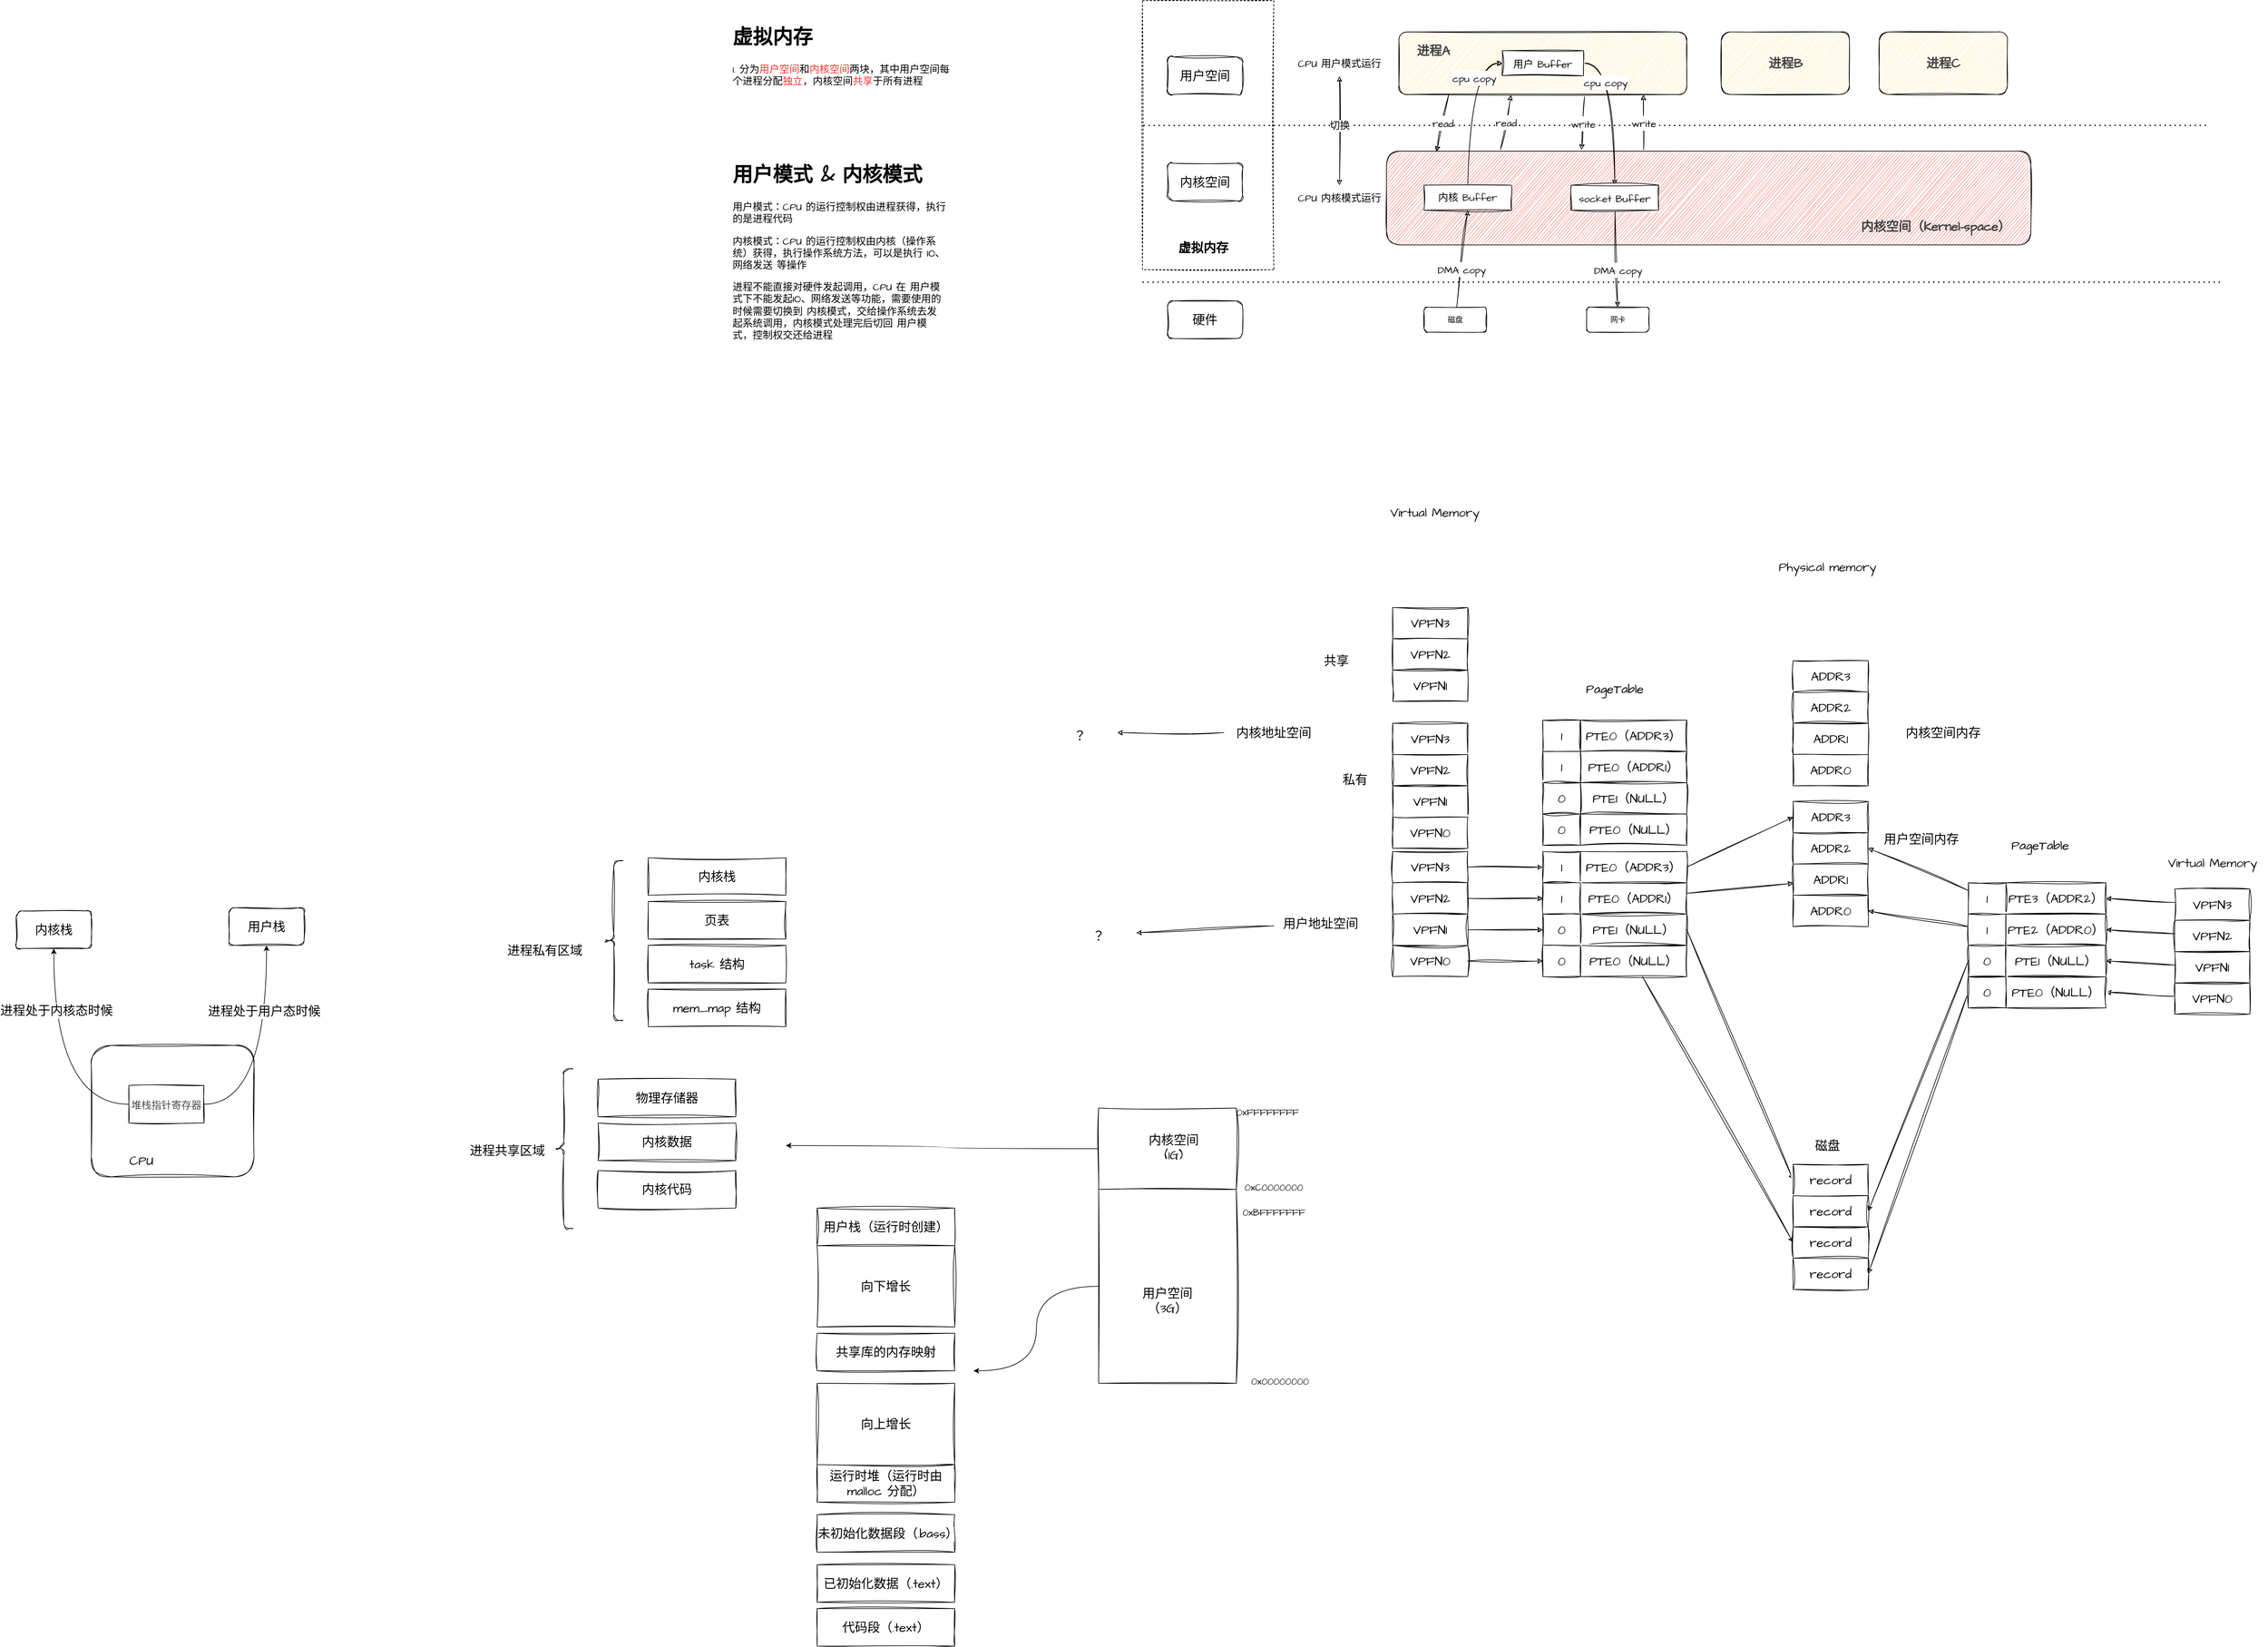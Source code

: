 <mxfile version="20.5.1" type="github">
  <diagram id="e-zPQzMBw3i7FA1pLN4_" name="第 1 页">
    <mxGraphModel dx="4078" dy="878" grid="1" gridSize="10" guides="1" tooltips="1" connect="1" arrows="1" fold="1" page="1" pageScale="1" pageWidth="827" pageHeight="1169" math="0" shadow="0">
      <root>
        <mxCell id="0" />
        <mxCell id="1" parent="0" />
        <mxCell id="n-UZRIZnCVYdmCaeWVoW-1" value="" style="rounded=0;whiteSpace=wrap;html=1;sketch=1;dashed=1;" parent="1" vertex="1">
          <mxGeometry x="-240" y="30" width="210" height="430" as="geometry" />
        </mxCell>
        <mxCell id="n-UZRIZnCVYdmCaeWVoW-2" value="" style="rounded=1;whiteSpace=wrap;html=1;sketch=1;fillColor=#FFE599;" parent="1" vertex="1">
          <mxGeometry x="170" y="80" width="460" height="100" as="geometry" />
        </mxCell>
        <mxCell id="n-UZRIZnCVYdmCaeWVoW-4" value="虚拟内存" style="text;html=1;strokeColor=none;fillColor=none;align=center;verticalAlign=middle;whiteSpace=wrap;rounded=0;sketch=1;fontFamily=Architects Daughter;fontSource=https%3A%2F%2Ffonts.googleapis.com%2Fcss%3Ffamily%3DArchitects%2BDaughter;fontSize=20;fontStyle=1" parent="1" vertex="1">
          <mxGeometry x="-200" y="410" width="115" height="30" as="geometry" />
        </mxCell>
        <mxCell id="n-UZRIZnCVYdmCaeWVoW-9" value="磁盘" style="rounded=1;whiteSpace=wrap;html=1;sketch=1;" parent="1" vertex="1">
          <mxGeometry x="210" y="520" width="100" height="40" as="geometry" />
        </mxCell>
        <mxCell id="n-UZRIZnCVYdmCaeWVoW-10" value="网卡" style="rounded=1;whiteSpace=wrap;html=1;sketch=1;" parent="1" vertex="1">
          <mxGeometry x="470" y="520" width="100" height="40" as="geometry" />
        </mxCell>
        <mxCell id="n-UZRIZnCVYdmCaeWVoW-43" style="edgeStyle=none;rounded=0;sketch=1;hachureGap=4;jiggle=2;orthogonalLoop=1;jettySize=auto;html=1;fontFamily=Architects Daughter;fontSource=https%3A%2F%2Ffonts.googleapis.com%2Fcss%3Ffamily%3DArchitects%2BDaughter;fontSize=16;" parent="1" source="n-UZRIZnCVYdmCaeWVoW-11" target="n-UZRIZnCVYdmCaeWVoW-39" edge="1">
          <mxGeometry relative="1" as="geometry" />
        </mxCell>
        <mxCell id="n-UZRIZnCVYdmCaeWVoW-11" value="VPFN3" style="rounded=0;whiteSpace=wrap;html=1;sketch=1;hachureGap=4;jiggle=2;fontFamily=Architects Daughter;fontSource=https%3A%2F%2Ffonts.googleapis.com%2Fcss%3Ffamily%3DArchitects%2BDaughter;fontSize=20;" parent="1" vertex="1">
          <mxGeometry x="160" y="1390" width="120" height="50" as="geometry" />
        </mxCell>
        <mxCell id="n-UZRIZnCVYdmCaeWVoW-44" style="edgeStyle=none;rounded=0;sketch=1;hachureGap=4;jiggle=2;orthogonalLoop=1;jettySize=auto;html=1;fontFamily=Architects Daughter;fontSource=https%3A%2F%2Ffonts.googleapis.com%2Fcss%3Ffamily%3DArchitects%2BDaughter;fontSize=16;" parent="1" source="n-UZRIZnCVYdmCaeWVoW-12" target="n-UZRIZnCVYdmCaeWVoW-40" edge="1">
          <mxGeometry relative="1" as="geometry" />
        </mxCell>
        <mxCell id="n-UZRIZnCVYdmCaeWVoW-12" value="VPFN2" style="rounded=0;whiteSpace=wrap;html=1;sketch=1;hachureGap=4;jiggle=2;fontFamily=Architects Daughter;fontSource=https%3A%2F%2Ffonts.googleapis.com%2Fcss%3Ffamily%3DArchitects%2BDaughter;fontSize=20;" parent="1" vertex="1">
          <mxGeometry x="160" y="1440" width="120" height="50" as="geometry" />
        </mxCell>
        <mxCell id="n-UZRIZnCVYdmCaeWVoW-45" style="edgeStyle=none;rounded=0;sketch=1;hachureGap=4;jiggle=2;orthogonalLoop=1;jettySize=auto;html=1;entryX=0;entryY=0.5;entryDx=0;entryDy=0;fontFamily=Architects Daughter;fontSource=https%3A%2F%2Ffonts.googleapis.com%2Fcss%3Ffamily%3DArchitects%2BDaughter;fontSize=16;" parent="1" source="n-UZRIZnCVYdmCaeWVoW-13" target="n-UZRIZnCVYdmCaeWVoW-41" edge="1">
          <mxGeometry relative="1" as="geometry" />
        </mxCell>
        <mxCell id="n-UZRIZnCVYdmCaeWVoW-13" value="VPFN1" style="rounded=0;whiteSpace=wrap;html=1;sketch=1;hachureGap=4;jiggle=2;fontFamily=Architects Daughter;fontSource=https%3A%2F%2Ffonts.googleapis.com%2Fcss%3Ffamily%3DArchitects%2BDaughter;fontSize=20;" parent="1" vertex="1">
          <mxGeometry x="160" y="1490" width="120" height="50" as="geometry" />
        </mxCell>
        <mxCell id="n-UZRIZnCVYdmCaeWVoW-47" style="edgeStyle=none;rounded=0;sketch=1;hachureGap=4;jiggle=2;orthogonalLoop=1;jettySize=auto;html=1;entryX=0;entryY=0.5;entryDx=0;entryDy=0;fontFamily=Architects Daughter;fontSource=https%3A%2F%2Ffonts.googleapis.com%2Fcss%3Ffamily%3DArchitects%2BDaughter;fontSize=16;" parent="1" source="n-UZRIZnCVYdmCaeWVoW-14" target="n-UZRIZnCVYdmCaeWVoW-42" edge="1">
          <mxGeometry relative="1" as="geometry" />
        </mxCell>
        <mxCell id="n-UZRIZnCVYdmCaeWVoW-14" value="VPFN0" style="rounded=0;whiteSpace=wrap;html=1;sketch=1;hachureGap=4;jiggle=2;fontFamily=Architects Daughter;fontSource=https%3A%2F%2Ffonts.googleapis.com%2Fcss%3Ffamily%3DArchitects%2BDaughter;fontSize=20;" parent="1" vertex="1">
          <mxGeometry x="160" y="1540" width="120" height="50" as="geometry" />
        </mxCell>
        <mxCell id="n-UZRIZnCVYdmCaeWVoW-27" style="rounded=0;sketch=1;hachureGap=4;jiggle=2;orthogonalLoop=1;jettySize=auto;html=1;exitX=1;exitY=0.5;exitDx=0;exitDy=0;entryX=0;entryY=0.5;entryDx=0;entryDy=0;fontFamily=Architects Daughter;fontSource=https%3A%2F%2Ffonts.googleapis.com%2Fcss%3Ffamily%3DArchitects%2BDaughter;fontSize=16;" parent="1" source="n-UZRIZnCVYdmCaeWVoW-15" target="n-UZRIZnCVYdmCaeWVoW-19" edge="1">
          <mxGeometry relative="1" as="geometry" />
        </mxCell>
        <mxCell id="n-UZRIZnCVYdmCaeWVoW-15" value="PTE0（ADDR3）" style="rounded=0;whiteSpace=wrap;html=1;sketch=1;hachureGap=4;jiggle=2;fontFamily=Architects Daughter;fontSource=https%3A%2F%2Ffonts.googleapis.com%2Fcss%3Ffamily%3DArchitects%2BDaughter;fontSize=20;" parent="1" vertex="1">
          <mxGeometry x="460" y="1390" width="170" height="50" as="geometry" />
        </mxCell>
        <mxCell id="n-UZRIZnCVYdmCaeWVoW-31" style="edgeStyle=none;rounded=0;sketch=1;hachureGap=4;jiggle=2;orthogonalLoop=1;jettySize=auto;html=1;fontFamily=Architects Daughter;fontSource=https%3A%2F%2Ffonts.googleapis.com%2Fcss%3Ffamily%3DArchitects%2BDaughter;fontSize=16;" parent="1" source="n-UZRIZnCVYdmCaeWVoW-16" target="n-UZRIZnCVYdmCaeWVoW-21" edge="1">
          <mxGeometry relative="1" as="geometry" />
        </mxCell>
        <mxCell id="n-UZRIZnCVYdmCaeWVoW-16" value="PTE0（ADDR1）" style="rounded=0;whiteSpace=wrap;html=1;sketch=1;hachureGap=4;jiggle=2;fontFamily=Architects Daughter;fontSource=https%3A%2F%2Ffonts.googleapis.com%2Fcss%3Ffamily%3DArchitects%2BDaughter;fontSize=20;" parent="1" vertex="1">
          <mxGeometry x="460" y="1440" width="170" height="50" as="geometry" />
        </mxCell>
        <mxCell id="n-UZRIZnCVYdmCaeWVoW-32" style="edgeStyle=none;rounded=0;sketch=1;hachureGap=4;jiggle=2;orthogonalLoop=1;jettySize=auto;html=1;entryX=0;entryY=0.5;entryDx=0;entryDy=0;fontFamily=Architects Daughter;fontSource=https%3A%2F%2Ffonts.googleapis.com%2Fcss%3Ffamily%3DArchitects%2BDaughter;fontSize=16;exitX=1;exitY=0.5;exitDx=0;exitDy=0;" parent="1" source="n-UZRIZnCVYdmCaeWVoW-17" target="n-UZRIZnCVYdmCaeWVoW-23" edge="1">
          <mxGeometry relative="1" as="geometry" />
        </mxCell>
        <mxCell id="n-UZRIZnCVYdmCaeWVoW-17" value="PTE1（NULL）" style="rounded=0;whiteSpace=wrap;html=1;sketch=1;hachureGap=4;jiggle=2;fontFamily=Architects Daughter;fontSource=https%3A%2F%2Ffonts.googleapis.com%2Fcss%3Ffamily%3DArchitects%2BDaughter;fontSize=20;" parent="1" vertex="1">
          <mxGeometry x="460" y="1490" width="170" height="50" as="geometry" />
        </mxCell>
        <mxCell id="n-UZRIZnCVYdmCaeWVoW-33" style="edgeStyle=none;rounded=0;sketch=1;hachureGap=4;jiggle=2;orthogonalLoop=1;jettySize=auto;html=1;entryX=0;entryY=0.5;entryDx=0;entryDy=0;fontFamily=Architects Daughter;fontSource=https%3A%2F%2Ffonts.googleapis.com%2Fcss%3Ffamily%3DArchitects%2BDaughter;fontSize=16;" parent="1" source="n-UZRIZnCVYdmCaeWVoW-18" target="n-UZRIZnCVYdmCaeWVoW-25" edge="1">
          <mxGeometry relative="1" as="geometry" />
        </mxCell>
        <mxCell id="n-UZRIZnCVYdmCaeWVoW-18" value="PTE0（NULL）" style="rounded=0;whiteSpace=wrap;html=1;sketch=1;hachureGap=4;jiggle=2;fontFamily=Architects Daughter;fontSource=https%3A%2F%2Ffonts.googleapis.com%2Fcss%3Ffamily%3DArchitects%2BDaughter;fontSize=20;" parent="1" vertex="1">
          <mxGeometry x="460" y="1540" width="170" height="50" as="geometry" />
        </mxCell>
        <mxCell id="n-UZRIZnCVYdmCaeWVoW-19" value="ADDR3" style="rounded=0;whiteSpace=wrap;html=1;sketch=1;hachureGap=4;jiggle=2;fontFamily=Architects Daughter;fontSource=https%3A%2F%2Ffonts.googleapis.com%2Fcss%3Ffamily%3DArchitects%2BDaughter;fontSize=20;" parent="1" vertex="1">
          <mxGeometry x="800" y="1310" width="120" height="50" as="geometry" />
        </mxCell>
        <mxCell id="n-UZRIZnCVYdmCaeWVoW-20" value="ADDR2" style="rounded=0;whiteSpace=wrap;html=1;sketch=1;hachureGap=4;jiggle=2;fontFamily=Architects Daughter;fontSource=https%3A%2F%2Ffonts.googleapis.com%2Fcss%3Ffamily%3DArchitects%2BDaughter;fontSize=20;" parent="1" vertex="1">
          <mxGeometry x="800" y="1360" width="120" height="50" as="geometry" />
        </mxCell>
        <mxCell id="n-UZRIZnCVYdmCaeWVoW-21" value="ADDR1" style="rounded=0;whiteSpace=wrap;html=1;sketch=1;hachureGap=4;jiggle=2;fontFamily=Architects Daughter;fontSource=https%3A%2F%2Ffonts.googleapis.com%2Fcss%3Ffamily%3DArchitects%2BDaughter;fontSize=20;" parent="1" vertex="1">
          <mxGeometry x="800" y="1410" width="120" height="50" as="geometry" />
        </mxCell>
        <mxCell id="n-UZRIZnCVYdmCaeWVoW-22" value="ADDR0" style="rounded=0;whiteSpace=wrap;html=1;sketch=1;hachureGap=4;jiggle=2;fontFamily=Architects Daughter;fontSource=https%3A%2F%2Ffonts.googleapis.com%2Fcss%3Ffamily%3DArchitects%2BDaughter;fontSize=20;" parent="1" vertex="1">
          <mxGeometry x="800" y="1460" width="120" height="50" as="geometry" />
        </mxCell>
        <mxCell id="n-UZRIZnCVYdmCaeWVoW-23" value="record" style="rounded=0;whiteSpace=wrap;html=1;sketch=1;hachureGap=4;jiggle=2;fontFamily=Architects Daughter;fontSource=https%3A%2F%2Ffonts.googleapis.com%2Fcss%3Ffamily%3DArchitects%2BDaughter;fontSize=20;" parent="1" vertex="1">
          <mxGeometry x="800" y="1890" width="120" height="50" as="geometry" />
        </mxCell>
        <mxCell id="n-UZRIZnCVYdmCaeWVoW-24" value="record" style="rounded=0;whiteSpace=wrap;html=1;sketch=1;hachureGap=4;jiggle=2;fontFamily=Architects Daughter;fontSource=https%3A%2F%2Ffonts.googleapis.com%2Fcss%3Ffamily%3DArchitects%2BDaughter;fontSize=20;" parent="1" vertex="1">
          <mxGeometry x="800" y="1940" width="120" height="50" as="geometry" />
        </mxCell>
        <mxCell id="n-UZRIZnCVYdmCaeWVoW-25" value="record" style="rounded=0;whiteSpace=wrap;html=1;sketch=1;hachureGap=4;jiggle=2;fontFamily=Architects Daughter;fontSource=https%3A%2F%2Ffonts.googleapis.com%2Fcss%3Ffamily%3DArchitects%2BDaughter;fontSize=20;" parent="1" vertex="1">
          <mxGeometry x="800" y="1990" width="120" height="50" as="geometry" />
        </mxCell>
        <mxCell id="n-UZRIZnCVYdmCaeWVoW-26" value="record" style="rounded=0;whiteSpace=wrap;html=1;sketch=1;hachureGap=4;jiggle=2;fontFamily=Architects Daughter;fontSource=https%3A%2F%2Ffonts.googleapis.com%2Fcss%3Ffamily%3DArchitects%2BDaughter;fontSize=20;" parent="1" vertex="1">
          <mxGeometry x="800" y="2040" width="120" height="50" as="geometry" />
        </mxCell>
        <mxCell id="n-UZRIZnCVYdmCaeWVoW-35" value="PageTable" style="text;html=1;strokeColor=none;fillColor=none;align=center;verticalAlign=middle;whiteSpace=wrap;rounded=0;sketch=1;hachureGap=4;jiggle=2;fontFamily=Architects Daughter;fontSource=https%3A%2F%2Ffonts.googleapis.com%2Fcss%3Ffamily%3DArchitects%2BDaughter;fontSize=20;" parent="1" vertex="1">
          <mxGeometry x="460" y="1110" width="110" height="40" as="geometry" />
        </mxCell>
        <mxCell id="n-UZRIZnCVYdmCaeWVoW-36" value="&lt;span style=&quot;color: rgb(18, 18, 18); text-align: start;&quot;&gt;&lt;font style=&quot;font-size: 20px;&quot;&gt;Physical memory&lt;/font&gt;&lt;/span&gt;" style="text;html=1;strokeColor=none;fillColor=none;align=center;verticalAlign=middle;whiteSpace=wrap;rounded=0;sketch=1;hachureGap=4;jiggle=2;fontFamily=Architects Daughter;fontSource=https%3A%2F%2Ffonts.googleapis.com%2Fcss%3Ffamily%3DArchitects%2BDaughter;fontSize=20;labelBackgroundColor=none;" parent="1" vertex="1">
          <mxGeometry x="775" y="910" width="160" height="50" as="geometry" />
        </mxCell>
        <mxCell id="n-UZRIZnCVYdmCaeWVoW-37" value="磁盘" style="text;html=1;strokeColor=none;fillColor=none;align=center;verticalAlign=middle;whiteSpace=wrap;rounded=0;sketch=1;hachureGap=4;jiggle=2;fontFamily=Architects Daughter;fontSource=https%3A%2F%2Ffonts.googleapis.com%2Fcss%3Ffamily%3DArchitects%2BDaughter;fontSize=20;" parent="1" vertex="1">
          <mxGeometry x="800" y="1840" width="110" height="40" as="geometry" />
        </mxCell>
        <mxCell id="n-UZRIZnCVYdmCaeWVoW-39" value="1" style="rounded=0;whiteSpace=wrap;html=1;sketch=1;hachureGap=4;jiggle=2;fontFamily=Architects Daughter;fontSource=https%3A%2F%2Ffonts.googleapis.com%2Fcss%3Ffamily%3DArchitects%2BDaughter;fontSize=20;" parent="1" vertex="1">
          <mxGeometry x="400" y="1390" width="60" height="50" as="geometry" />
        </mxCell>
        <mxCell id="n-UZRIZnCVYdmCaeWVoW-40" value="1" style="rounded=0;whiteSpace=wrap;html=1;sketch=1;hachureGap=4;jiggle=2;fontFamily=Architects Daughter;fontSource=https%3A%2F%2Ffonts.googleapis.com%2Fcss%3Ffamily%3DArchitects%2BDaughter;fontSize=20;" parent="1" vertex="1">
          <mxGeometry x="400" y="1440" width="60" height="50" as="geometry" />
        </mxCell>
        <mxCell id="n-UZRIZnCVYdmCaeWVoW-41" value="0" style="rounded=0;whiteSpace=wrap;html=1;sketch=1;hachureGap=4;jiggle=2;fontFamily=Architects Daughter;fontSource=https%3A%2F%2Ffonts.googleapis.com%2Fcss%3Ffamily%3DArchitects%2BDaughter;fontSize=20;" parent="1" vertex="1">
          <mxGeometry x="400" y="1490" width="60" height="50" as="geometry" />
        </mxCell>
        <mxCell id="n-UZRIZnCVYdmCaeWVoW-42" value="0" style="rounded=0;whiteSpace=wrap;html=1;sketch=1;hachureGap=4;jiggle=2;fontFamily=Architects Daughter;fontSource=https%3A%2F%2Ffonts.googleapis.com%2Fcss%3Ffamily%3DArchitects%2BDaughter;fontSize=20;" parent="1" vertex="1">
          <mxGeometry x="400" y="1540" width="60" height="50" as="geometry" />
        </mxCell>
        <mxCell id="n-UZRIZnCVYdmCaeWVoW-48" style="edgeStyle=none;rounded=0;sketch=1;hachureGap=4;jiggle=2;orthogonalLoop=1;jettySize=auto;html=1;fontFamily=Architects Daughter;fontSource=https%3A%2F%2Ffonts.googleapis.com%2Fcss%3Ffamily%3DArchitects%2BDaughter;fontSize=16;entryX=1;entryY=0.5;entryDx=0;entryDy=0;" parent="1" source="n-UZRIZnCVYdmCaeWVoW-49" target="n-UZRIZnCVYdmCaeWVoW-56" edge="1">
          <mxGeometry relative="1" as="geometry" />
        </mxCell>
        <mxCell id="n-UZRIZnCVYdmCaeWVoW-49" value="VPFN3" style="rounded=0;whiteSpace=wrap;html=1;sketch=1;hachureGap=4;jiggle=2;fontFamily=Architects Daughter;fontSource=https%3A%2F%2Ffonts.googleapis.com%2Fcss%3Ffamily%3DArchitects%2BDaughter;fontSize=20;" parent="1" vertex="1">
          <mxGeometry x="1410" y="1450" width="120" height="50" as="geometry" />
        </mxCell>
        <mxCell id="n-UZRIZnCVYdmCaeWVoW-50" style="edgeStyle=none;rounded=0;sketch=1;hachureGap=4;jiggle=2;orthogonalLoop=1;jettySize=auto;html=1;fontFamily=Architects Daughter;fontSource=https%3A%2F%2Ffonts.googleapis.com%2Fcss%3Ffamily%3DArchitects%2BDaughter;fontSize=16;entryX=1;entryY=0.5;entryDx=0;entryDy=0;" parent="1" source="n-UZRIZnCVYdmCaeWVoW-51" target="n-UZRIZnCVYdmCaeWVoW-57" edge="1">
          <mxGeometry relative="1" as="geometry" />
        </mxCell>
        <mxCell id="n-UZRIZnCVYdmCaeWVoW-51" value="VPFN2" style="rounded=0;whiteSpace=wrap;html=1;sketch=1;hachureGap=4;jiggle=2;fontFamily=Architects Daughter;fontSource=https%3A%2F%2Ffonts.googleapis.com%2Fcss%3Ffamily%3DArchitects%2BDaughter;fontSize=20;" parent="1" vertex="1">
          <mxGeometry x="1410" y="1500" width="120" height="50" as="geometry" />
        </mxCell>
        <mxCell id="n-UZRIZnCVYdmCaeWVoW-52" style="edgeStyle=none;rounded=0;sketch=1;hachureGap=4;jiggle=2;orthogonalLoop=1;jettySize=auto;html=1;entryX=1;entryY=0.5;entryDx=0;entryDy=0;fontFamily=Architects Daughter;fontSource=https%3A%2F%2Ffonts.googleapis.com%2Fcss%3Ffamily%3DArchitects%2BDaughter;fontSize=16;" parent="1" source="n-UZRIZnCVYdmCaeWVoW-53" target="n-UZRIZnCVYdmCaeWVoW-58" edge="1">
          <mxGeometry relative="1" as="geometry" />
        </mxCell>
        <mxCell id="n-UZRIZnCVYdmCaeWVoW-53" value="VPFN1" style="rounded=0;whiteSpace=wrap;html=1;sketch=1;hachureGap=4;jiggle=2;fontFamily=Architects Daughter;fontSource=https%3A%2F%2Ffonts.googleapis.com%2Fcss%3Ffamily%3DArchitects%2BDaughter;fontSize=20;" parent="1" vertex="1">
          <mxGeometry x="1410" y="1550" width="120" height="50" as="geometry" />
        </mxCell>
        <mxCell id="n-UZRIZnCVYdmCaeWVoW-54" style="edgeStyle=none;rounded=0;sketch=1;hachureGap=4;jiggle=2;orthogonalLoop=1;jettySize=auto;html=1;entryX=1;entryY=0.5;entryDx=0;entryDy=0;fontFamily=Architects Daughter;fontSource=https%3A%2F%2Ffonts.googleapis.com%2Fcss%3Ffamily%3DArchitects%2BDaughter;fontSize=16;" parent="1" source="n-UZRIZnCVYdmCaeWVoW-55" target="n-UZRIZnCVYdmCaeWVoW-59" edge="1">
          <mxGeometry relative="1" as="geometry" />
        </mxCell>
        <mxCell id="n-UZRIZnCVYdmCaeWVoW-55" value="VPFN0" style="rounded=0;whiteSpace=wrap;html=1;sketch=1;hachureGap=4;jiggle=2;fontFamily=Architects Daughter;fontSource=https%3A%2F%2Ffonts.googleapis.com%2Fcss%3Ffamily%3DArchitects%2BDaughter;fontSize=20;" parent="1" vertex="1">
          <mxGeometry x="1410" y="1600" width="120" height="50" as="geometry" />
        </mxCell>
        <mxCell id="n-UZRIZnCVYdmCaeWVoW-56" value="PTE3（ADDR2）" style="rounded=0;whiteSpace=wrap;html=1;sketch=1;hachureGap=4;jiggle=2;fontFamily=Architects Daughter;fontSource=https%3A%2F%2Ffonts.googleapis.com%2Fcss%3Ffamily%3DArchitects%2BDaughter;fontSize=20;" parent="1" vertex="1">
          <mxGeometry x="1140" y="1440" width="160" height="50" as="geometry" />
        </mxCell>
        <mxCell id="n-UZRIZnCVYdmCaeWVoW-57" value="PTE2（ADDR0）" style="rounded=0;whiteSpace=wrap;html=1;sketch=1;hachureGap=4;jiggle=2;fontFamily=Architects Daughter;fontSource=https%3A%2F%2Ffonts.googleapis.com%2Fcss%3Ffamily%3DArchitects%2BDaughter;fontSize=20;" parent="1" vertex="1">
          <mxGeometry x="1140" y="1490" width="160" height="50" as="geometry" />
        </mxCell>
        <mxCell id="n-UZRIZnCVYdmCaeWVoW-58" value="PTE1（NULL）" style="rounded=0;whiteSpace=wrap;html=1;sketch=1;hachureGap=4;jiggle=2;fontFamily=Architects Daughter;fontSource=https%3A%2F%2Ffonts.googleapis.com%2Fcss%3Ffamily%3DArchitects%2BDaughter;fontSize=20;" parent="1" vertex="1">
          <mxGeometry x="1140" y="1540" width="160" height="50" as="geometry" />
        </mxCell>
        <mxCell id="n-UZRIZnCVYdmCaeWVoW-59" value="PTE0（NULL）" style="rounded=0;whiteSpace=wrap;html=1;sketch=1;hachureGap=4;jiggle=2;fontFamily=Architects Daughter;fontSource=https%3A%2F%2Ffonts.googleapis.com%2Fcss%3Ffamily%3DArchitects%2BDaughter;fontSize=20;" parent="1" vertex="1">
          <mxGeometry x="1140" y="1590" width="160" height="50" as="geometry" />
        </mxCell>
        <mxCell id="n-UZRIZnCVYdmCaeWVoW-60" value="&lt;span style=&quot;color: rgb(18, 18, 18); text-align: start;&quot;&gt;&lt;font style=&quot;font-size: 20px;&quot;&gt;Virtual Memory&lt;/font&gt;&lt;/span&gt;" style="text;html=1;strokeColor=none;fillColor=none;align=center;verticalAlign=middle;whiteSpace=wrap;rounded=0;sketch=1;hachureGap=4;jiggle=2;fontFamily=Architects Daughter;fontSource=https%3A%2F%2Ffonts.googleapis.com%2Fcss%3Ffamily%3DArchitects%2BDaughter;fontSize=20;labelBackgroundColor=none;" parent="1" vertex="1">
          <mxGeometry x="1382.5" y="1390" width="175" height="35" as="geometry" />
        </mxCell>
        <mxCell id="n-UZRIZnCVYdmCaeWVoW-61" value="PageTable" style="text;html=1;strokeColor=none;fillColor=none;align=center;verticalAlign=middle;whiteSpace=wrap;rounded=0;sketch=1;hachureGap=4;jiggle=2;fontFamily=Architects Daughter;fontSource=https%3A%2F%2Ffonts.googleapis.com%2Fcss%3Ffamily%3DArchitects%2BDaughter;fontSize=20;" parent="1" vertex="1">
          <mxGeometry x="1140" y="1360" width="110" height="40" as="geometry" />
        </mxCell>
        <mxCell id="n-UZRIZnCVYdmCaeWVoW-66" style="edgeStyle=none;rounded=0;sketch=1;hachureGap=4;jiggle=2;orthogonalLoop=1;jettySize=auto;html=1;entryX=1;entryY=0.5;entryDx=0;entryDy=0;fontFamily=Architects Daughter;fontSource=https%3A%2F%2Ffonts.googleapis.com%2Fcss%3Ffamily%3DArchitects%2BDaughter;fontSize=16;" parent="1" source="n-UZRIZnCVYdmCaeWVoW-62" target="n-UZRIZnCVYdmCaeWVoW-20" edge="1">
          <mxGeometry relative="1" as="geometry" />
        </mxCell>
        <mxCell id="n-UZRIZnCVYdmCaeWVoW-62" value="1" style="rounded=0;whiteSpace=wrap;html=1;sketch=1;hachureGap=4;jiggle=2;fontFamily=Architects Daughter;fontSource=https%3A%2F%2Ffonts.googleapis.com%2Fcss%3Ffamily%3DArchitects%2BDaughter;fontSize=20;" parent="1" vertex="1">
          <mxGeometry x="1080" y="1440" width="60" height="50" as="geometry" />
        </mxCell>
        <mxCell id="n-UZRIZnCVYdmCaeWVoW-67" style="edgeStyle=none;rounded=0;sketch=1;hachureGap=4;jiggle=2;orthogonalLoop=1;jettySize=auto;html=1;entryX=1;entryY=0.5;entryDx=0;entryDy=0;fontFamily=Architects Daughter;fontSource=https%3A%2F%2Ffonts.googleapis.com%2Fcss%3Ffamily%3DArchitects%2BDaughter;fontSize=16;" parent="1" source="n-UZRIZnCVYdmCaeWVoW-63" target="n-UZRIZnCVYdmCaeWVoW-22" edge="1">
          <mxGeometry relative="1" as="geometry" />
        </mxCell>
        <mxCell id="n-UZRIZnCVYdmCaeWVoW-63" value="1" style="rounded=0;whiteSpace=wrap;html=1;sketch=1;hachureGap=4;jiggle=2;fontFamily=Architects Daughter;fontSource=https%3A%2F%2Ffonts.googleapis.com%2Fcss%3Ffamily%3DArchitects%2BDaughter;fontSize=20;" parent="1" vertex="1">
          <mxGeometry x="1080" y="1490" width="60" height="50" as="geometry" />
        </mxCell>
        <mxCell id="n-UZRIZnCVYdmCaeWVoW-68" style="edgeStyle=none;rounded=0;sketch=1;hachureGap=4;jiggle=2;orthogonalLoop=1;jettySize=auto;html=1;entryX=1;entryY=0.5;entryDx=0;entryDy=0;fontFamily=Architects Daughter;fontSource=https%3A%2F%2Ffonts.googleapis.com%2Fcss%3Ffamily%3DArchitects%2BDaughter;fontSize=16;exitX=0;exitY=0.5;exitDx=0;exitDy=0;" parent="1" source="n-UZRIZnCVYdmCaeWVoW-64" target="n-UZRIZnCVYdmCaeWVoW-24" edge="1">
          <mxGeometry relative="1" as="geometry" />
        </mxCell>
        <mxCell id="n-UZRIZnCVYdmCaeWVoW-64" value="0" style="rounded=0;whiteSpace=wrap;html=1;sketch=1;hachureGap=4;jiggle=2;fontFamily=Architects Daughter;fontSource=https%3A%2F%2Ffonts.googleapis.com%2Fcss%3Ffamily%3DArchitects%2BDaughter;fontSize=20;" parent="1" vertex="1">
          <mxGeometry x="1080" y="1540" width="60" height="50" as="geometry" />
        </mxCell>
        <mxCell id="n-UZRIZnCVYdmCaeWVoW-69" style="edgeStyle=none;rounded=0;sketch=1;hachureGap=4;jiggle=2;orthogonalLoop=1;jettySize=auto;html=1;exitX=0;exitY=0.5;exitDx=0;exitDy=0;entryX=1;entryY=0.5;entryDx=0;entryDy=0;fontFamily=Architects Daughter;fontSource=https%3A%2F%2Ffonts.googleapis.com%2Fcss%3Ffamily%3DArchitects%2BDaughter;fontSize=16;" parent="1" source="n-UZRIZnCVYdmCaeWVoW-65" target="n-UZRIZnCVYdmCaeWVoW-26" edge="1">
          <mxGeometry relative="1" as="geometry" />
        </mxCell>
        <mxCell id="n-UZRIZnCVYdmCaeWVoW-65" value="0" style="rounded=0;whiteSpace=wrap;html=1;sketch=1;hachureGap=4;jiggle=2;fontFamily=Architects Daughter;fontSource=https%3A%2F%2Ffonts.googleapis.com%2Fcss%3Ffamily%3DArchitects%2BDaughter;fontSize=20;" parent="1" vertex="1">
          <mxGeometry x="1080" y="1590" width="60" height="50" as="geometry" />
        </mxCell>
        <mxCell id="n-UZRIZnCVYdmCaeWVoW-73" value="&lt;span style=&quot;color: rgb(18, 18, 18); text-align: start;&quot;&gt;&lt;font style=&quot;font-size: 20px;&quot;&gt;Virtual Memory&lt;/font&gt;&lt;/span&gt;" style="text;html=1;strokeColor=none;fillColor=none;align=center;verticalAlign=middle;whiteSpace=wrap;rounded=0;sketch=1;hachureGap=4;jiggle=2;fontFamily=Architects Daughter;fontSource=https%3A%2F%2Ffonts.googleapis.com%2Fcss%3Ffamily%3DArchitects%2BDaughter;fontSize=20;labelBackgroundColor=none;" parent="1" vertex="1">
          <mxGeometry x="140" y="830" width="175" height="35" as="geometry" />
        </mxCell>
        <mxCell id="n-UZRIZnCVYdmCaeWVoW-74" value="VPFN3" style="rounded=0;whiteSpace=wrap;html=1;sketch=1;hachureGap=4;jiggle=2;fontFamily=Architects Daughter;fontSource=https%3A%2F%2Ffonts.googleapis.com%2Fcss%3Ffamily%3DArchitects%2BDaughter;fontSize=20;" parent="1" vertex="1">
          <mxGeometry x="160" y="1185" width="120" height="50" as="geometry" />
        </mxCell>
        <mxCell id="n-UZRIZnCVYdmCaeWVoW-75" value="VPFN2" style="rounded=0;whiteSpace=wrap;html=1;sketch=1;hachureGap=4;jiggle=2;fontFamily=Architects Daughter;fontSource=https%3A%2F%2Ffonts.googleapis.com%2Fcss%3Ffamily%3DArchitects%2BDaughter;fontSize=20;" parent="1" vertex="1">
          <mxGeometry x="160" y="1235" width="120" height="50" as="geometry" />
        </mxCell>
        <mxCell id="n-UZRIZnCVYdmCaeWVoW-76" value="VPFN1" style="rounded=0;whiteSpace=wrap;html=1;sketch=1;hachureGap=4;jiggle=2;fontFamily=Architects Daughter;fontSource=https%3A%2F%2Ffonts.googleapis.com%2Fcss%3Ffamily%3DArchitects%2BDaughter;fontSize=20;" parent="1" vertex="1">
          <mxGeometry x="160" y="1285" width="120" height="50" as="geometry" />
        </mxCell>
        <mxCell id="n-UZRIZnCVYdmCaeWVoW-77" value="VPFN0" style="rounded=0;whiteSpace=wrap;html=1;sketch=1;hachureGap=4;jiggle=2;fontFamily=Architects Daughter;fontSource=https%3A%2F%2Ffonts.googleapis.com%2Fcss%3Ffamily%3DArchitects%2BDaughter;fontSize=20;" parent="1" vertex="1">
          <mxGeometry x="160" y="1335" width="120" height="50" as="geometry" />
        </mxCell>
        <mxCell id="n-UZRIZnCVYdmCaeWVoW-125" style="edgeStyle=none;rounded=0;sketch=1;hachureGap=4;jiggle=2;orthogonalLoop=1;jettySize=auto;html=1;fontFamily=Architects Daughter;fontSource=https%3A%2F%2Ffonts.googleapis.com%2Fcss%3Ffamily%3DArchitects%2BDaughter;fontSize=20;" parent="1" source="n-UZRIZnCVYdmCaeWVoW-78" edge="1">
          <mxGeometry relative="1" as="geometry">
            <mxPoint x="-280" y="1200" as="targetPoint" />
          </mxGeometry>
        </mxCell>
        <mxCell id="n-UZRIZnCVYdmCaeWVoW-78" value="内核地址空间" style="text;html=1;strokeColor=none;fillColor=none;align=center;verticalAlign=middle;whiteSpace=wrap;rounded=0;labelBackgroundColor=none;sketch=1;hachureGap=4;jiggle=2;fontFamily=Architects Daughter;fontSource=https%3A%2F%2Ffonts.googleapis.com%2Fcss%3Ffamily%3DArchitects%2BDaughter;fontSize=20;" parent="1" vertex="1">
          <mxGeometry x="-110" y="1185" width="160" height="30" as="geometry" />
        </mxCell>
        <mxCell id="n-UZRIZnCVYdmCaeWVoW-127" style="edgeStyle=none;rounded=0;sketch=1;hachureGap=4;jiggle=2;orthogonalLoop=1;jettySize=auto;html=1;fontFamily=Architects Daughter;fontSource=https%3A%2F%2Ffonts.googleapis.com%2Fcss%3Ffamily%3DArchitects%2BDaughter;fontSize=20;" parent="1" source="n-UZRIZnCVYdmCaeWVoW-79" edge="1">
          <mxGeometry relative="1" as="geometry">
            <mxPoint x="-250" y="1520.0" as="targetPoint" />
          </mxGeometry>
        </mxCell>
        <mxCell id="n-UZRIZnCVYdmCaeWVoW-79" value="用户地址空间" style="text;html=1;strokeColor=none;fillColor=none;align=center;verticalAlign=middle;whiteSpace=wrap;rounded=0;labelBackgroundColor=none;sketch=1;hachureGap=4;jiggle=2;fontFamily=Architects Daughter;fontSource=https%3A%2F%2Ffonts.googleapis.com%2Fcss%3Ffamily%3DArchitects%2BDaughter;fontSize=20;" parent="1" vertex="1">
          <mxGeometry x="-30" y="1485" width="150" height="40" as="geometry" />
        </mxCell>
        <mxCell id="n-UZRIZnCVYdmCaeWVoW-80" value="PTE0（ADDR3）" style="rounded=0;whiteSpace=wrap;html=1;sketch=1;hachureGap=4;jiggle=2;fontFamily=Architects Daughter;fontSource=https%3A%2F%2Ffonts.googleapis.com%2Fcss%3Ffamily%3DArchitects%2BDaughter;fontSize=20;" parent="1" vertex="1">
          <mxGeometry x="460" y="1180" width="170" height="50" as="geometry" />
        </mxCell>
        <mxCell id="n-UZRIZnCVYdmCaeWVoW-81" value="PTE0（ADDR1）" style="rounded=0;whiteSpace=wrap;html=1;sketch=1;hachureGap=4;jiggle=2;fontFamily=Architects Daughter;fontSource=https%3A%2F%2Ffonts.googleapis.com%2Fcss%3Ffamily%3DArchitects%2BDaughter;fontSize=20;" parent="1" vertex="1">
          <mxGeometry x="460" y="1230" width="170" height="50" as="geometry" />
        </mxCell>
        <mxCell id="n-UZRIZnCVYdmCaeWVoW-82" value="PTE1（NULL）" style="rounded=0;whiteSpace=wrap;html=1;sketch=1;hachureGap=4;jiggle=2;fontFamily=Architects Daughter;fontSource=https%3A%2F%2Ffonts.googleapis.com%2Fcss%3Ffamily%3DArchitects%2BDaughter;fontSize=20;" parent="1" vertex="1">
          <mxGeometry x="460" y="1280" width="170" height="50" as="geometry" />
        </mxCell>
        <mxCell id="n-UZRIZnCVYdmCaeWVoW-83" value="PTE0（NULL）" style="rounded=0;whiteSpace=wrap;html=1;sketch=1;hachureGap=4;jiggle=2;fontFamily=Architects Daughter;fontSource=https%3A%2F%2Ffonts.googleapis.com%2Fcss%3Ffamily%3DArchitects%2BDaughter;fontSize=20;" parent="1" vertex="1">
          <mxGeometry x="460" y="1330" width="170" height="50" as="geometry" />
        </mxCell>
        <mxCell id="n-UZRIZnCVYdmCaeWVoW-84" value="1" style="rounded=0;whiteSpace=wrap;html=1;sketch=1;hachureGap=4;jiggle=2;fontFamily=Architects Daughter;fontSource=https%3A%2F%2Ffonts.googleapis.com%2Fcss%3Ffamily%3DArchitects%2BDaughter;fontSize=20;" parent="1" vertex="1">
          <mxGeometry x="400" y="1180" width="60" height="50" as="geometry" />
        </mxCell>
        <mxCell id="n-UZRIZnCVYdmCaeWVoW-85" value="1" style="rounded=0;whiteSpace=wrap;html=1;sketch=1;hachureGap=4;jiggle=2;fontFamily=Architects Daughter;fontSource=https%3A%2F%2Ffonts.googleapis.com%2Fcss%3Ffamily%3DArchitects%2BDaughter;fontSize=20;" parent="1" vertex="1">
          <mxGeometry x="400" y="1230" width="60" height="50" as="geometry" />
        </mxCell>
        <mxCell id="n-UZRIZnCVYdmCaeWVoW-86" value="0" style="rounded=0;whiteSpace=wrap;html=1;sketch=1;hachureGap=4;jiggle=2;fontFamily=Architects Daughter;fontSource=https%3A%2F%2Ffonts.googleapis.com%2Fcss%3Ffamily%3DArchitects%2BDaughter;fontSize=20;" parent="1" vertex="1">
          <mxGeometry x="400" y="1280" width="60" height="50" as="geometry" />
        </mxCell>
        <mxCell id="n-UZRIZnCVYdmCaeWVoW-87" value="0" style="rounded=0;whiteSpace=wrap;html=1;sketch=1;hachureGap=4;jiggle=2;fontFamily=Architects Daughter;fontSource=https%3A%2F%2Ffonts.googleapis.com%2Fcss%3Ffamily%3DArchitects%2BDaughter;fontSize=20;" parent="1" vertex="1">
          <mxGeometry x="400" y="1330" width="60" height="50" as="geometry" />
        </mxCell>
        <mxCell id="n-UZRIZnCVYdmCaeWVoW-93" value="ADDR3" style="rounded=0;whiteSpace=wrap;html=1;sketch=1;hachureGap=4;jiggle=2;fontFamily=Architects Daughter;fontSource=https%3A%2F%2Ffonts.googleapis.com%2Fcss%3Ffamily%3DArchitects%2BDaughter;fontSize=20;" parent="1" vertex="1">
          <mxGeometry x="800" y="1085" width="120" height="50" as="geometry" />
        </mxCell>
        <mxCell id="n-UZRIZnCVYdmCaeWVoW-94" value="ADDR2" style="rounded=0;whiteSpace=wrap;html=1;sketch=1;hachureGap=4;jiggle=2;fontFamily=Architects Daughter;fontSource=https%3A%2F%2Ffonts.googleapis.com%2Fcss%3Ffamily%3DArchitects%2BDaughter;fontSize=20;" parent="1" vertex="1">
          <mxGeometry x="800" y="1135" width="120" height="50" as="geometry" />
        </mxCell>
        <mxCell id="n-UZRIZnCVYdmCaeWVoW-95" value="ADDR1" style="rounded=0;whiteSpace=wrap;html=1;sketch=1;hachureGap=4;jiggle=2;fontFamily=Architects Daughter;fontSource=https%3A%2F%2Ffonts.googleapis.com%2Fcss%3Ffamily%3DArchitects%2BDaughter;fontSize=20;" parent="1" vertex="1">
          <mxGeometry x="800" y="1185" width="120" height="50" as="geometry" />
        </mxCell>
        <mxCell id="n-UZRIZnCVYdmCaeWVoW-96" value="ADDR0" style="rounded=0;whiteSpace=wrap;html=1;sketch=1;hachureGap=4;jiggle=2;fontFamily=Architects Daughter;fontSource=https%3A%2F%2Ffonts.googleapis.com%2Fcss%3Ffamily%3DArchitects%2BDaughter;fontSize=20;" parent="1" vertex="1">
          <mxGeometry x="800" y="1235" width="120" height="50" as="geometry" />
        </mxCell>
        <mxCell id="n-UZRIZnCVYdmCaeWVoW-99" value="" style="rounded=1;whiteSpace=wrap;html=1;sketch=1;fillColor=#FFE599;" parent="1" vertex="1">
          <mxGeometry x="685" y="80" width="205" height="100" as="geometry" />
        </mxCell>
        <mxCell id="n-UZRIZnCVYdmCaeWVoW-3" value="" style="rounded=1;whiteSpace=wrap;html=1;sketch=1;fillColor=#EA6B66;" parent="1" vertex="1">
          <mxGeometry x="150" y="270.5" width="1030" height="150" as="geometry" />
        </mxCell>
        <mxCell id="n-UZRIZnCVYdmCaeWVoW-6" value="&lt;span style=&quot;color: rgb(68, 68, 68); font-size: 20px; text-align: left;&quot;&gt;内核空间（Kernel-space）&lt;/span&gt;" style="text;html=1;strokeColor=none;fillColor=none;align=center;verticalAlign=middle;whiteSpace=wrap;rounded=0;sketch=1;fontSize=20;fontStyle=1;labelBackgroundColor=none;fontFamily=Architects Daughter;fontSource=https%3A%2F%2Ffonts.googleapis.com%2Fcss%3Ffamily%3DArchitects%2BDaughter;" parent="1" vertex="1">
          <mxGeometry x="877.5" y="360.5" width="300" height="60" as="geometry" />
        </mxCell>
        <mxCell id="n-UZRIZnCVYdmCaeWVoW-104" value="内核空间内存" style="text;html=1;strokeColor=none;fillColor=none;align=center;verticalAlign=middle;whiteSpace=wrap;rounded=0;labelBackgroundColor=none;sketch=1;hachureGap=4;jiggle=2;fontFamily=Architects Daughter;fontSource=https%3A%2F%2Ffonts.googleapis.com%2Fcss%3Ffamily%3DArchitects%2BDaughter;fontSize=20;" parent="1" vertex="1">
          <mxGeometry x="935" y="1180" width="210" height="40" as="geometry" />
        </mxCell>
        <mxCell id="n-UZRIZnCVYdmCaeWVoW-105" value="用户空间内存" style="text;html=1;strokeColor=none;fillColor=none;align=center;verticalAlign=middle;whiteSpace=wrap;rounded=0;labelBackgroundColor=none;sketch=1;hachureGap=4;jiggle=2;fontFamily=Architects Daughter;fontSource=https%3A%2F%2Ffonts.googleapis.com%2Fcss%3Ffamily%3DArchitects%2BDaughter;fontSize=20;" parent="1" vertex="1">
          <mxGeometry x="900" y="1350" width="210" height="40" as="geometry" />
        </mxCell>
        <mxCell id="n-UZRIZnCVYdmCaeWVoW-106" value="VPFN3" style="rounded=0;whiteSpace=wrap;html=1;sketch=1;hachureGap=4;jiggle=2;fontFamily=Architects Daughter;fontSource=https%3A%2F%2Ffonts.googleapis.com%2Fcss%3Ffamily%3DArchitects%2BDaughter;fontSize=20;" parent="1" vertex="1">
          <mxGeometry x="160" y="1000" width="120" height="50" as="geometry" />
        </mxCell>
        <mxCell id="n-UZRIZnCVYdmCaeWVoW-107" value="VPFN2" style="rounded=0;whiteSpace=wrap;html=1;sketch=1;hachureGap=4;jiggle=2;fontFamily=Architects Daughter;fontSource=https%3A%2F%2Ffonts.googleapis.com%2Fcss%3Ffamily%3DArchitects%2BDaughter;fontSize=20;" parent="1" vertex="1">
          <mxGeometry x="160" y="1050" width="120" height="50" as="geometry" />
        </mxCell>
        <mxCell id="n-UZRIZnCVYdmCaeWVoW-108" value="VPFN1" style="rounded=0;whiteSpace=wrap;html=1;sketch=1;hachureGap=4;jiggle=2;fontFamily=Architects Daughter;fontSource=https%3A%2F%2Ffonts.googleapis.com%2Fcss%3Ffamily%3DArchitects%2BDaughter;fontSize=20;" parent="1" vertex="1">
          <mxGeometry x="160" y="1100" width="120" height="50" as="geometry" />
        </mxCell>
        <mxCell id="n-UZRIZnCVYdmCaeWVoW-109" value="共享" style="text;html=1;strokeColor=none;fillColor=none;align=center;verticalAlign=middle;whiteSpace=wrap;rounded=0;labelBackgroundColor=none;sketch=1;hachureGap=4;jiggle=2;fontFamily=Architects Daughter;fontSource=https%3A%2F%2Ffonts.googleapis.com%2Fcss%3Ffamily%3DArchitects%2BDaughter;fontSize=20;" parent="1" vertex="1">
          <mxGeometry x="-10" y="1070" width="160" height="30" as="geometry" />
        </mxCell>
        <mxCell id="n-UZRIZnCVYdmCaeWVoW-110" value="私有" style="text;html=1;strokeColor=none;fillColor=none;align=center;verticalAlign=middle;whiteSpace=wrap;rounded=0;labelBackgroundColor=none;sketch=1;hachureGap=4;jiggle=2;fontFamily=Architects Daughter;fontSource=https%3A%2F%2Ffonts.googleapis.com%2Fcss%3Ffamily%3DArchitects%2BDaughter;fontSize=20;" parent="1" vertex="1">
          <mxGeometry x="20" y="1260" width="160" height="30" as="geometry" />
        </mxCell>
        <mxCell id="n-UZRIZnCVYdmCaeWVoW-121" value="&lt;font style=&quot;font-size: 16px;&quot;&gt;cpu&amp;nbsp;copy&lt;/font&gt;" style="edgeStyle=orthogonalEdgeStyle;rounded=0;sketch=1;hachureGap=4;jiggle=2;orthogonalLoop=1;jettySize=auto;html=1;exitX=1;exitY=0.5;exitDx=0;exitDy=0;fontFamily=Architects Daughter;fontSource=https%3A%2F%2Ffonts.googleapis.com%2Fcss%3Ffamily%3DArchitects%2BDaughter;fontSize=20;curved=1;" parent="1" source="n-UZRIZnCVYdmCaeWVoW-117" target="n-UZRIZnCVYdmCaeWVoW-120" edge="1">
          <mxGeometry x="-0.347" y="-15" relative="1" as="geometry">
            <mxPoint as="offset" />
          </mxGeometry>
        </mxCell>
        <mxCell id="n-UZRIZnCVYdmCaeWVoW-117" value="&lt;font style=&quot;font-size: 16px;&quot;&gt;用户 Buffer&lt;/font&gt;" style="rounded=0;whiteSpace=wrap;html=1;labelBackgroundColor=none;sketch=1;hachureGap=4;jiggle=2;fontFamily=Architects Daughter;fontSource=https%3A%2F%2Ffonts.googleapis.com%2Fcss%3Ffamily%3DArchitects%2BDaughter;fontSize=20;fillColor=default;" parent="1" vertex="1">
          <mxGeometry x="335" y="110" width="130" height="40" as="geometry" />
        </mxCell>
        <mxCell id="n-UZRIZnCVYdmCaeWVoW-119" value="&lt;font style=&quot;font-size: 16px;&quot;&gt;cpu&amp;nbsp;copy&lt;/font&gt;" style="edgeStyle=orthogonalEdgeStyle;rounded=0;sketch=1;hachureGap=4;jiggle=2;orthogonalLoop=1;jettySize=auto;html=1;exitX=0.5;exitY=0;exitDx=0;exitDy=0;entryX=0;entryY=0.5;entryDx=0;entryDy=0;fontFamily=Architects Daughter;fontSource=https%3A%2F%2Ffonts.googleapis.com%2Fcss%3Ffamily%3DArchitects%2BDaughter;fontSize=20;curved=1;" parent="1" source="n-UZRIZnCVYdmCaeWVoW-118" target="n-UZRIZnCVYdmCaeWVoW-117" edge="1">
          <mxGeometry x="0.381" y="-10" relative="1" as="geometry">
            <mxPoint as="offset" />
          </mxGeometry>
        </mxCell>
        <mxCell id="n-UZRIZnCVYdmCaeWVoW-118" value="&lt;div style=&quot;text-align: left; font-size: 16px;&quot;&gt;&lt;span style=&quot;background-color: initial;&quot;&gt;内核&amp;nbsp;&lt;/span&gt;&lt;font style=&quot;font-size: 16px;&quot; color=&quot;#121212&quot;&gt;&lt;span style=&quot;background-color: rgb(255, 255, 255);&quot;&gt;Buffer&lt;/span&gt;&lt;/font&gt;&lt;/div&gt;" style="rounded=0;whiteSpace=wrap;html=1;labelBackgroundColor=none;sketch=1;hachureGap=4;jiggle=2;fontFamily=Architects Daughter;fontSource=https%3A%2F%2Ffonts.googleapis.com%2Fcss%3Ffamily%3DArchitects%2BDaughter;fontSize=20;fillColor=default;" parent="1" vertex="1">
          <mxGeometry x="210" y="325" width="140" height="40" as="geometry" />
        </mxCell>
        <mxCell id="n-UZRIZnCVYdmCaeWVoW-124" value="&lt;font style=&quot;font-size: 16px;&quot;&gt;DMA&amp;nbsp;copy&lt;/font&gt;" style="edgeStyle=none;rounded=0;sketch=1;hachureGap=4;jiggle=2;orthogonalLoop=1;jettySize=auto;html=1;fontFamily=Architects Daughter;fontSource=https%3A%2F%2Ffonts.googleapis.com%2Fcss%3Ffamily%3DArchitects%2BDaughter;fontSize=20;" parent="1" source="n-UZRIZnCVYdmCaeWVoW-120" target="n-UZRIZnCVYdmCaeWVoW-10" edge="1">
          <mxGeometry x="0.227" y="2" relative="1" as="geometry">
            <mxPoint as="offset" />
          </mxGeometry>
        </mxCell>
        <mxCell id="n-UZRIZnCVYdmCaeWVoW-120" value="&lt;font style=&quot;font-size: 16px;&quot;&gt;socket&amp;nbsp;Buffer&lt;/font&gt;" style="rounded=0;whiteSpace=wrap;html=1;labelBackgroundColor=none;sketch=1;hachureGap=4;jiggle=2;fontFamily=Architects Daughter;fontSource=https%3A%2F%2Ffonts.googleapis.com%2Fcss%3Ffamily%3DArchitects%2BDaughter;fontSize=20;fillColor=default;" parent="1" vertex="1">
          <mxGeometry x="445" y="325" width="140" height="40" as="geometry" />
        </mxCell>
        <mxCell id="n-UZRIZnCVYdmCaeWVoW-123" value="&lt;font style=&quot;font-size: 16px;&quot;&gt;DMA&amp;nbsp;copy&lt;/font&gt;" style="edgeStyle=none;rounded=0;sketch=1;hachureGap=4;jiggle=2;orthogonalLoop=1;jettySize=auto;html=1;fontFamily=Architects Daughter;fontSource=https%3A%2F%2Ffonts.googleapis.com%2Fcss%3Ffamily%3DArchitects%2BDaughter;fontSize=20;entryX=0.5;entryY=1;entryDx=0;entryDy=0;" parent="1" source="n-UZRIZnCVYdmCaeWVoW-9" edge="1" target="n-UZRIZnCVYdmCaeWVoW-118">
          <mxGeometry x="-0.225" y="-1" relative="1" as="geometry">
            <mxPoint x="310" y="360" as="targetPoint" />
            <mxPoint y="-1" as="offset" />
          </mxGeometry>
        </mxCell>
        <mxCell id="n-UZRIZnCVYdmCaeWVoW-126" value="？" style="text;html=1;strokeColor=none;fillColor=none;align=center;verticalAlign=middle;whiteSpace=wrap;rounded=0;labelBackgroundColor=none;sketch=1;hachureGap=4;jiggle=2;fontFamily=Architects Daughter;fontSource=https%3A%2F%2Ffonts.googleapis.com%2Fcss%3Ffamily%3DArchitects%2BDaughter;fontSize=20;" parent="1" vertex="1">
          <mxGeometry x="-370" y="1190" width="60" height="30" as="geometry" />
        </mxCell>
        <mxCell id="n-UZRIZnCVYdmCaeWVoW-128" value="？" style="text;html=1;strokeColor=none;fillColor=none;align=center;verticalAlign=middle;whiteSpace=wrap;rounded=0;labelBackgroundColor=none;sketch=1;hachureGap=4;jiggle=2;fontFamily=Architects Daughter;fontSource=https%3A%2F%2Ffonts.googleapis.com%2Fcss%3Ffamily%3DArchitects%2BDaughter;fontSize=20;" parent="1" vertex="1">
          <mxGeometry x="-340" y="1510" width="60" height="30" as="geometry" />
        </mxCell>
        <mxCell id="n-UZRIZnCVYdmCaeWVoW-156" style="edgeStyle=orthogonalEdgeStyle;curved=1;rounded=0;sketch=0;hachureGap=4;jiggle=2;orthogonalLoop=1;jettySize=auto;html=1;fontFamily=Architects Daughter;fontSource=https%3A%2F%2Ffonts.googleapis.com%2Fcss%3Ffamily%3DArchitects%2BDaughter;fontSize=20;" parent="1" source="n-UZRIZnCVYdmCaeWVoW-129" edge="1">
          <mxGeometry relative="1" as="geometry">
            <mxPoint x="-810" y="1860" as="targetPoint" />
          </mxGeometry>
        </mxCell>
        <mxCell id="n-UZRIZnCVYdmCaeWVoW-129" value="" style="rounded=0;whiteSpace=wrap;html=1;labelBackgroundColor=none;sketch=1;hachureGap=4;jiggle=2;fontFamily=Architects Daughter;fontSource=https%3A%2F%2Ffonts.googleapis.com%2Fcss%3Ffamily%3DArchitects%2BDaughter;fontSize=20;fillColor=default;" parent="1" vertex="1">
          <mxGeometry x="-310" y="1800" width="220" height="130" as="geometry" />
        </mxCell>
        <mxCell id="n-UZRIZnCVYdmCaeWVoW-151" style="edgeStyle=orthogonalEdgeStyle;curved=1;rounded=0;sketch=0;hachureGap=4;jiggle=2;orthogonalLoop=1;jettySize=auto;html=1;fontFamily=Architects Daughter;fontSource=https%3A%2F%2Ffonts.googleapis.com%2Fcss%3Ffamily%3DArchitects%2BDaughter;fontSize=20;" parent="1" source="n-UZRIZnCVYdmCaeWVoW-130" edge="1">
          <mxGeometry relative="1" as="geometry">
            <mxPoint x="-510" y="2220" as="targetPoint" />
          </mxGeometry>
        </mxCell>
        <mxCell id="n-UZRIZnCVYdmCaeWVoW-130" value="" style="rounded=0;whiteSpace=wrap;html=1;labelBackgroundColor=none;sketch=1;hachureGap=4;jiggle=2;fontFamily=Architects Daughter;fontSource=https%3A%2F%2Ffonts.googleapis.com%2Fcss%3Ffamily%3DArchitects%2BDaughter;fontSize=20;fillColor=default;" parent="1" vertex="1">
          <mxGeometry x="-310" y="1930" width="220" height="310" as="geometry" />
        </mxCell>
        <mxCell id="n-UZRIZnCVYdmCaeWVoW-131" value="&lt;span style=&quot;font-size: 15px; text-align: left;&quot;&gt;0xC0000000&lt;/span&gt;" style="text;html=1;strokeColor=none;fillColor=none;align=center;verticalAlign=middle;whiteSpace=wrap;rounded=0;labelBackgroundColor=none;sketch=1;hachureGap=4;jiggle=2;fontFamily=Architects Daughter;fontSource=https%3A%2F%2Ffonts.googleapis.com%2Fcss%3Ffamily%3DArchitects%2BDaughter;fontSize=20;" parent="1" vertex="1">
          <mxGeometry x="-60" y="1910" width="60" height="30" as="geometry" />
        </mxCell>
        <mxCell id="n-UZRIZnCVYdmCaeWVoW-132" value="&lt;span style=&quot;font-size: 15px; text-align: left;&quot;&gt;0xFFFFFFFF&lt;/span&gt;" style="text;html=1;strokeColor=none;fillColor=none;align=center;verticalAlign=middle;whiteSpace=wrap;rounded=0;labelBackgroundColor=none;sketch=1;hachureGap=4;jiggle=2;fontFamily=Architects Daughter;fontSource=https%3A%2F%2Ffonts.googleapis.com%2Fcss%3Ffamily%3DArchitects%2BDaughter;fontSize=20;" parent="1" vertex="1">
          <mxGeometry x="-70" y="1790" width="60" height="30" as="geometry" />
        </mxCell>
        <mxCell id="n-UZRIZnCVYdmCaeWVoW-133" value="内核空间&lt;br&gt;(1G)" style="text;html=1;strokeColor=none;fillColor=none;align=center;verticalAlign=middle;whiteSpace=wrap;rounded=0;labelBackgroundColor=none;sketch=1;hachureGap=4;jiggle=2;fontFamily=Architects Daughter;fontSource=https%3A%2F%2Ffonts.googleapis.com%2Fcss%3Ffamily%3DArchitects%2BDaughter;fontSize=20;" parent="1" vertex="1">
          <mxGeometry x="-240" y="1845" width="100" height="35" as="geometry" />
        </mxCell>
        <mxCell id="n-UZRIZnCVYdmCaeWVoW-134" value="用户空间&lt;br&gt;（3G）" style="text;html=1;strokeColor=none;fillColor=none;align=center;verticalAlign=middle;whiteSpace=wrap;rounded=0;labelBackgroundColor=none;sketch=1;hachureGap=4;jiggle=2;fontFamily=Architects Daughter;fontSource=https%3A%2F%2Ffonts.googleapis.com%2Fcss%3Ffamily%3DArchitects%2BDaughter;fontSize=20;" parent="1" vertex="1">
          <mxGeometry x="-250" y="2090" width="100" height="35" as="geometry" />
        </mxCell>
        <mxCell id="n-UZRIZnCVYdmCaeWVoW-135" value="&lt;span style=&quot;font-size: 15px; text-align: left;&quot;&gt;0x00000000&lt;/span&gt;" style="text;html=1;strokeColor=none;fillColor=none;align=center;verticalAlign=middle;whiteSpace=wrap;rounded=0;labelBackgroundColor=none;sketch=1;hachureGap=4;jiggle=2;fontFamily=Architects Daughter;fontSource=https%3A%2F%2Ffonts.googleapis.com%2Fcss%3Ffamily%3DArchitects%2BDaughter;fontSize=20;" parent="1" vertex="1">
          <mxGeometry x="-50" y="2220" width="60" height="30" as="geometry" />
        </mxCell>
        <mxCell id="n-UZRIZnCVYdmCaeWVoW-136" value="&lt;span style=&quot;font-size: 15px; text-align: left;&quot;&gt;0xBFFFFFFF&lt;/span&gt;" style="text;html=1;strokeColor=none;fillColor=none;align=center;verticalAlign=middle;whiteSpace=wrap;rounded=0;labelBackgroundColor=none;sketch=1;hachureGap=4;jiggle=2;fontFamily=Architects Daughter;fontSource=https%3A%2F%2Ffonts.googleapis.com%2Fcss%3Ffamily%3DArchitects%2BDaughter;fontSize=20;" parent="1" vertex="1">
          <mxGeometry x="-60" y="1950" width="60" height="30" as="geometry" />
        </mxCell>
        <mxCell id="n-UZRIZnCVYdmCaeWVoW-138" value="用户空间" style="rounded=1;whiteSpace=wrap;html=1;labelBackgroundColor=none;sketch=1;hachureGap=4;jiggle=2;fontFamily=Architects Daughter;fontSource=https%3A%2F%2Ffonts.googleapis.com%2Fcss%3Ffamily%3DArchitects%2BDaughter;fontSize=20;fillColor=none;" parent="1" vertex="1">
          <mxGeometry x="-200" y="120" width="120" height="60" as="geometry" />
        </mxCell>
        <mxCell id="n-UZRIZnCVYdmCaeWVoW-139" value="内核空间" style="rounded=1;whiteSpace=wrap;html=1;labelBackgroundColor=none;sketch=1;hachureGap=4;jiggle=2;fontFamily=Architects Daughter;fontSource=https%3A%2F%2Ffonts.googleapis.com%2Fcss%3Ffamily%3DArchitects%2BDaughter;fontSize=20;fillColor=none;" parent="1" vertex="1">
          <mxGeometry x="-200" y="290" width="120" height="60" as="geometry" />
        </mxCell>
        <mxCell id="n-UZRIZnCVYdmCaeWVoW-140" value="硬件" style="rounded=1;whiteSpace=wrap;html=1;labelBackgroundColor=none;sketch=1;hachureGap=4;jiggle=2;fontFamily=Architects Daughter;fontSource=https%3A%2F%2Ffonts.googleapis.com%2Fcss%3Ffamily%3DArchitects%2BDaughter;fontSize=20;fillColor=none;" parent="1" vertex="1">
          <mxGeometry x="-200" y="510" width="120" height="60" as="geometry" />
        </mxCell>
        <mxCell id="n-UZRIZnCVYdmCaeWVoW-141" value="" style="endArrow=none;dashed=1;html=1;dashPattern=1 3;strokeWidth=2;rounded=0;sketch=0;hachureGap=4;jiggle=2;fontFamily=Architects Daughter;fontSource=https%3A%2F%2Ffonts.googleapis.com%2Fcss%3Ffamily%3DArchitects%2BDaughter;fontSize=20;" parent="1" edge="1">
          <mxGeometry width="50" height="50" relative="1" as="geometry">
            <mxPoint x="-240" y="480" as="sourcePoint" />
            <mxPoint x="1482.0" y="480" as="targetPoint" />
          </mxGeometry>
        </mxCell>
        <mxCell id="n-UZRIZnCVYdmCaeWVoW-142" value="" style="endArrow=none;dashed=1;html=1;dashPattern=1 3;strokeWidth=2;rounded=0;sketch=0;hachureGap=4;jiggle=2;fontFamily=Architects Daughter;fontSource=https%3A%2F%2Ffonts.googleapis.com%2Fcss%3Ffamily%3DArchitects%2BDaughter;fontSize=20;exitX=0.008;exitY=0.464;exitDx=0;exitDy=0;exitPerimeter=0;" parent="1" edge="1" source="n-UZRIZnCVYdmCaeWVoW-1">
          <mxGeometry width="50" height="50" relative="1" as="geometry">
            <mxPoint x="-200" y="229.38" as="sourcePoint" />
            <mxPoint x="1462.0" y="229.38" as="targetPoint" />
          </mxGeometry>
        </mxCell>
        <mxCell id="n-UZRIZnCVYdmCaeWVoW-143" value="用户栈（运行时创建）" style="rounded=0;whiteSpace=wrap;html=1;labelBackgroundColor=#FFFFFF;sketch=1;hachureGap=4;jiggle=2;fontFamily=Architects Daughter;fontSource=https%3A%2F%2Ffonts.googleapis.com%2Fcss%3Ffamily%3DArchitects%2BDaughter;fontSize=20;fillColor=default;" parent="1" vertex="1">
          <mxGeometry x="-760" y="1960" width="220" height="60" as="geometry" />
        </mxCell>
        <mxCell id="n-UZRIZnCVYdmCaeWVoW-144" value="向下增长" style="rounded=0;whiteSpace=wrap;html=1;labelBackgroundColor=#FFFFFF;sketch=1;hachureGap=4;jiggle=2;fontFamily=Architects Daughter;fontSource=https%3A%2F%2Ffonts.googleapis.com%2Fcss%3Ffamily%3DArchitects%2BDaughter;fontSize=20;fillColor=default;" parent="1" vertex="1">
          <mxGeometry x="-760" y="2020" width="220" height="130" as="geometry" />
        </mxCell>
        <mxCell id="n-UZRIZnCVYdmCaeWVoW-145" value="共享库的内存映射" style="rounded=0;whiteSpace=wrap;html=1;labelBackgroundColor=#FFFFFF;sketch=1;hachureGap=4;jiggle=2;fontFamily=Architects Daughter;fontSource=https%3A%2F%2Ffonts.googleapis.com%2Fcss%3Ffamily%3DArchitects%2BDaughter;fontSize=20;fillColor=default;" parent="1" vertex="1">
          <mxGeometry x="-760" y="2160" width="220" height="60" as="geometry" />
        </mxCell>
        <mxCell id="n-UZRIZnCVYdmCaeWVoW-146" value="运行时堆（运行时由malloc&amp;nbsp;分配）" style="rounded=0;whiteSpace=wrap;html=1;labelBackgroundColor=#FFFFFF;sketch=1;hachureGap=4;jiggle=2;fontFamily=Architects Daughter;fontSource=https%3A%2F%2Ffonts.googleapis.com%2Fcss%3Ffamily%3DArchitects%2BDaughter;fontSize=20;fillColor=default;" parent="1" vertex="1">
          <mxGeometry x="-760" y="2370" width="220" height="60" as="geometry" />
        </mxCell>
        <mxCell id="n-UZRIZnCVYdmCaeWVoW-147" value="向上增长" style="rounded=0;whiteSpace=wrap;html=1;labelBackgroundColor=#FFFFFF;sketch=1;hachureGap=4;jiggle=2;fontFamily=Architects Daughter;fontSource=https%3A%2F%2Ffonts.googleapis.com%2Fcss%3Ffamily%3DArchitects%2BDaughter;fontSize=20;fillColor=default;" parent="1" vertex="1">
          <mxGeometry x="-760" y="2240" width="220" height="130" as="geometry" />
        </mxCell>
        <mxCell id="n-UZRIZnCVYdmCaeWVoW-148" value="未初始化数据段（.bass）" style="rounded=0;whiteSpace=wrap;html=1;labelBackgroundColor=#FFFFFF;sketch=1;hachureGap=4;jiggle=2;fontFamily=Architects Daughter;fontSource=https%3A%2F%2Ffonts.googleapis.com%2Fcss%3Ffamily%3DArchitects%2BDaughter;fontSize=20;fillColor=default;" parent="1" vertex="1">
          <mxGeometry x="-760" y="2450" width="220" height="60" as="geometry" />
        </mxCell>
        <mxCell id="n-UZRIZnCVYdmCaeWVoW-149" value="已初始化数据（.text）" style="rounded=0;whiteSpace=wrap;html=1;labelBackgroundColor=#FFFFFF;sketch=1;hachureGap=4;jiggle=2;fontFamily=Architects Daughter;fontSource=https%3A%2F%2Ffonts.googleapis.com%2Fcss%3Ffamily%3DArchitects%2BDaughter;fontSize=20;fillColor=default;" parent="1" vertex="1">
          <mxGeometry x="-760" y="2530" width="220" height="60" as="geometry" />
        </mxCell>
        <mxCell id="n-UZRIZnCVYdmCaeWVoW-150" value="代码段（.text）" style="rounded=0;whiteSpace=wrap;html=1;labelBackgroundColor=#FFFFFF;sketch=1;hachureGap=4;jiggle=2;fontFamily=Architects Daughter;fontSource=https%3A%2F%2Ffonts.googleapis.com%2Fcss%3Ffamily%3DArchitects%2BDaughter;fontSize=20;fillColor=default;" parent="1" vertex="1">
          <mxGeometry x="-760" y="2600" width="220" height="60" as="geometry" />
        </mxCell>
        <mxCell id="n-UZRIZnCVYdmCaeWVoW-152" value="内核栈" style="rounded=0;whiteSpace=wrap;html=1;labelBackgroundColor=#FFFFFF;sketch=1;hachureGap=4;jiggle=2;fontFamily=Architects Daughter;fontSource=https%3A%2F%2Ffonts.googleapis.com%2Fcss%3Ffamily%3DArchitects%2BDaughter;fontSize=20;fillColor=default;" parent="1" vertex="1">
          <mxGeometry x="-1030" y="1400" width="220" height="60" as="geometry" />
        </mxCell>
        <mxCell id="n-UZRIZnCVYdmCaeWVoW-153" value="页表" style="rounded=0;whiteSpace=wrap;html=1;labelBackgroundColor=#FFFFFF;sketch=1;hachureGap=4;jiggle=2;fontFamily=Architects Daughter;fontSource=https%3A%2F%2Ffonts.googleapis.com%2Fcss%3Ffamily%3DArchitects%2BDaughter;fontSize=20;fillColor=default;" parent="1" vertex="1">
          <mxGeometry x="-1030" y="1470" width="220" height="60" as="geometry" />
        </mxCell>
        <mxCell id="n-UZRIZnCVYdmCaeWVoW-154" value="task&amp;nbsp;结构" style="rounded=0;whiteSpace=wrap;html=1;labelBackgroundColor=#FFFFFF;sketch=1;hachureGap=4;jiggle=2;fontFamily=Architects Daughter;fontSource=https%3A%2F%2Ffonts.googleapis.com%2Fcss%3Ffamily%3DArchitects%2BDaughter;fontSize=20;fillColor=default;" parent="1" vertex="1">
          <mxGeometry x="-1030" y="1540" width="220" height="60" as="geometry" />
        </mxCell>
        <mxCell id="n-UZRIZnCVYdmCaeWVoW-155" value="mem_map 结构" style="rounded=0;whiteSpace=wrap;html=1;labelBackgroundColor=#FFFFFF;sketch=1;hachureGap=4;jiggle=2;fontFamily=Architects Daughter;fontSource=https%3A%2F%2Ffonts.googleapis.com%2Fcss%3Ffamily%3DArchitects%2BDaughter;fontSize=20;fillColor=default;" parent="1" vertex="1">
          <mxGeometry x="-1030" y="1610" width="220" height="60" as="geometry" />
        </mxCell>
        <mxCell id="n-UZRIZnCVYdmCaeWVoW-157" value="" style="shape=curlyBracket;whiteSpace=wrap;html=1;rounded=1;labelBackgroundColor=#FFFFFF;sketch=1;hachureGap=4;jiggle=2;fontFamily=Architects Daughter;fontSource=https%3A%2F%2Ffonts.googleapis.com%2Fcss%3Ffamily%3DArchitects%2BDaughter;fontSize=20;fillColor=default;" parent="1" vertex="1">
          <mxGeometry x="-1100" y="1405" width="30" height="255" as="geometry" />
        </mxCell>
        <mxCell id="n-UZRIZnCVYdmCaeWVoW-158" value="进程私有区域" style="text;html=1;strokeColor=none;fillColor=none;align=center;verticalAlign=middle;whiteSpace=wrap;rounded=0;labelBackgroundColor=#FFFFFF;sketch=1;hachureGap=4;jiggle=2;fontFamily=Architects Daughter;fontSource=https%3A%2F%2Ffonts.googleapis.com%2Fcss%3Ffamily%3DArchitects%2BDaughter;fontSize=20;" parent="1" vertex="1">
          <mxGeometry x="-1260" y="1525" width="130" height="45" as="geometry" />
        </mxCell>
        <mxCell id="n-UZRIZnCVYdmCaeWVoW-159" value="内核代码" style="rounded=0;whiteSpace=wrap;html=1;labelBackgroundColor=#FFFFFF;sketch=1;hachureGap=4;jiggle=2;fontFamily=Architects Daughter;fontSource=https%3A%2F%2Ffonts.googleapis.com%2Fcss%3Ffamily%3DArchitects%2BDaughter;fontSize=20;fillColor=default;" parent="1" vertex="1">
          <mxGeometry x="-1110" y="1900" width="220" height="60" as="geometry" />
        </mxCell>
        <mxCell id="n-UZRIZnCVYdmCaeWVoW-160" value="物理存储器" style="rounded=0;whiteSpace=wrap;html=1;labelBackgroundColor=#FFFFFF;sketch=1;hachureGap=4;jiggle=2;fontFamily=Architects Daughter;fontSource=https%3A%2F%2Ffonts.googleapis.com%2Fcss%3Ffamily%3DArchitects%2BDaughter;fontSize=20;fillColor=default;" parent="1" vertex="1">
          <mxGeometry x="-1110" y="1754" width="220" height="60" as="geometry" />
        </mxCell>
        <mxCell id="n-UZRIZnCVYdmCaeWVoW-161" value="内核数据" style="rounded=0;whiteSpace=wrap;html=1;labelBackgroundColor=#FFFFFF;sketch=1;hachureGap=4;jiggle=2;fontFamily=Architects Daughter;fontSource=https%3A%2F%2Ffonts.googleapis.com%2Fcss%3Ffamily%3DArchitects%2BDaughter;fontSize=20;fillColor=default;" parent="1" vertex="1">
          <mxGeometry x="-1110" y="1824" width="220" height="60" as="geometry" />
        </mxCell>
        <mxCell id="n-UZRIZnCVYdmCaeWVoW-164" value="" style="shape=curlyBracket;whiteSpace=wrap;html=1;rounded=1;labelBackgroundColor=#FFFFFF;sketch=1;hachureGap=4;jiggle=2;fontFamily=Architects Daughter;fontSource=https%3A%2F%2Ffonts.googleapis.com%2Fcss%3Ffamily%3DArchitects%2BDaughter;fontSize=20;fillColor=default;" parent="1" vertex="1">
          <mxGeometry x="-1180" y="1737.5" width="30" height="255" as="geometry" />
        </mxCell>
        <mxCell id="n-UZRIZnCVYdmCaeWVoW-165" value="进程共享区域" style="text;html=1;strokeColor=none;fillColor=none;align=center;verticalAlign=middle;whiteSpace=wrap;rounded=0;labelBackgroundColor=#FFFFFF;sketch=1;hachureGap=4;jiggle=2;fontFamily=Architects Daughter;fontSource=https%3A%2F%2Ffonts.googleapis.com%2Fcss%3Ffamily%3DArchitects%2BDaughter;fontSize=20;" parent="1" vertex="1">
          <mxGeometry x="-1320" y="1845" width="130" height="45" as="geometry" />
        </mxCell>
        <mxCell id="n-UZRIZnCVYdmCaeWVoW-166" value="" style="rounded=1;whiteSpace=wrap;html=1;labelBackgroundColor=#FFFFFF;sketch=1;hachureGap=4;jiggle=2;fontFamily=Architects Daughter;fontSource=https%3A%2F%2Ffonts.googleapis.com%2Fcss%3Ffamily%3DArchitects%2BDaughter;fontSize=20;fillColor=default;" parent="1" vertex="1">
          <mxGeometry x="-1920" y="1700" width="260" height="210" as="geometry" />
        </mxCell>
        <mxCell id="n-UZRIZnCVYdmCaeWVoW-171" style="edgeStyle=orthogonalEdgeStyle;curved=1;rounded=0;sketch=0;hachureGap=4;jiggle=2;orthogonalLoop=1;jettySize=auto;html=1;entryX=0.5;entryY=1;entryDx=0;entryDy=0;fontFamily=Architects Daughter;fontSource=https%3A%2F%2Ffonts.googleapis.com%2Fcss%3Ffamily%3DArchitects%2BDaughter;fontSize=20;" parent="1" source="n-UZRIZnCVYdmCaeWVoW-167" target="n-UZRIZnCVYdmCaeWVoW-170" edge="1">
          <mxGeometry relative="1" as="geometry" />
        </mxCell>
        <mxCell id="n-UZRIZnCVYdmCaeWVoW-174" value="进程处于用户态时候" style="edgeLabel;html=1;align=center;verticalAlign=middle;resizable=0;points=[];fontSize=20;fontFamily=Architects Daughter;" parent="n-UZRIZnCVYdmCaeWVoW-171" vertex="1" connectable="0">
          <mxGeometry x="0.4" y="4" relative="1" as="geometry">
            <mxPoint y="-1" as="offset" />
          </mxGeometry>
        </mxCell>
        <mxCell id="n-UZRIZnCVYdmCaeWVoW-172" style="edgeStyle=orthogonalEdgeStyle;curved=1;rounded=0;sketch=0;hachureGap=4;jiggle=2;orthogonalLoop=1;jettySize=auto;html=1;entryX=0.5;entryY=1;entryDx=0;entryDy=0;fontFamily=Architects Daughter;fontSource=https%3A%2F%2Ffonts.googleapis.com%2Fcss%3Ffamily%3DArchitects%2BDaughter;fontSize=20;" parent="1" source="n-UZRIZnCVYdmCaeWVoW-167" target="n-UZRIZnCVYdmCaeWVoW-169" edge="1">
          <mxGeometry relative="1" as="geometry" />
        </mxCell>
        <mxCell id="n-UZRIZnCVYdmCaeWVoW-175" value="进程处于内核态时候" style="edgeLabel;html=1;align=center;verticalAlign=middle;resizable=0;points=[];fontSize=20;fontFamily=Architects Daughter;" parent="n-UZRIZnCVYdmCaeWVoW-172" vertex="1" connectable="0">
          <mxGeometry x="0.458" y="-4" relative="1" as="geometry">
            <mxPoint y="-1" as="offset" />
          </mxGeometry>
        </mxCell>
        <mxCell id="n-UZRIZnCVYdmCaeWVoW-167" value="&lt;span style=&quot;color: rgb(77, 77, 77); font-family: -apple-system, &amp;quot;SF UI Text&amp;quot;, Arial, &amp;quot;PingFang SC&amp;quot;, &amp;quot;Hiragino Sans GB&amp;quot;, &amp;quot;Microsoft YaHei&amp;quot;, &amp;quot;WenQuanYi Micro Hei&amp;quot;, sans-serif; font-size: 16px; font-variant-ligatures: no-common-ligatures; text-align: start;&quot;&gt;堆栈指针寄存器&lt;/span&gt;" style="rounded=0;whiteSpace=wrap;html=1;labelBackgroundColor=#FFFFFF;sketch=1;hachureGap=4;jiggle=2;fontFamily=Architects Daughter;fontSource=https%3A%2F%2Ffonts.googleapis.com%2Fcss%3Ffamily%3DArchitects%2BDaughter;fontSize=20;fillColor=default;" parent="1" vertex="1">
          <mxGeometry x="-1860" y="1764" width="120" height="60" as="geometry" />
        </mxCell>
        <mxCell id="n-UZRIZnCVYdmCaeWVoW-168" value="CPU" style="text;html=1;strokeColor=none;fillColor=none;align=center;verticalAlign=middle;whiteSpace=wrap;rounded=0;labelBackgroundColor=#FFFFFF;sketch=1;hachureGap=4;jiggle=2;fontFamily=Architects Daughter;fontSource=https%3A%2F%2Ffonts.googleapis.com%2Fcss%3Ffamily%3DArchitects%2BDaughter;fontSize=20;" parent="1" vertex="1">
          <mxGeometry x="-1870" y="1869" width="60" height="30" as="geometry" />
        </mxCell>
        <mxCell id="n-UZRIZnCVYdmCaeWVoW-169" value="内核栈" style="rounded=1;whiteSpace=wrap;html=1;labelBackgroundColor=#FFFFFF;sketch=1;hachureGap=4;jiggle=2;fontFamily=Architects Daughter;fontSource=https%3A%2F%2Ffonts.googleapis.com%2Fcss%3Ffamily%3DArchitects%2BDaughter;fontSize=20;fillColor=default;" parent="1" vertex="1">
          <mxGeometry x="-2040" y="1485" width="120" height="60" as="geometry" />
        </mxCell>
        <mxCell id="n-UZRIZnCVYdmCaeWVoW-170" value="用户栈" style="rounded=1;whiteSpace=wrap;html=1;labelBackgroundColor=#FFFFFF;sketch=1;hachureGap=4;jiggle=2;fontFamily=Architects Daughter;fontSource=https%3A%2F%2Ffonts.googleapis.com%2Fcss%3Ffamily%3DArchitects%2BDaughter;fontSize=20;fillColor=default;" parent="1" vertex="1">
          <mxGeometry x="-1700" y="1480" width="120" height="60" as="geometry" />
        </mxCell>
        <mxCell id="n-UZRIZnCVYdmCaeWVoW-176" value="&lt;div style=&quot;text-align: left; font-size: 20px;&quot;&gt;&lt;font color=&quot;#444444&quot; style=&quot;font-size: 20px;&quot;&gt;&lt;span style=&quot;font-size: 20px;&quot;&gt;进程A&lt;/span&gt;&lt;/font&gt;&lt;/div&gt;" style="text;html=1;strokeColor=none;fillColor=none;align=center;verticalAlign=middle;whiteSpace=wrap;rounded=0;sketch=1;fontSize=20;fontStyle=1;labelBackgroundColor=none;fontFamily=Architects Daughter;fontSource=https%3A%2F%2Ffonts.googleapis.com%2Fcss%3Ffamily%3DArchitects%2BDaughter;" parent="1" vertex="1">
          <mxGeometry x="135" y="90" width="180" height="40" as="geometry" />
        </mxCell>
        <mxCell id="n-UZRIZnCVYdmCaeWVoW-111" value="&lt;font style=&quot;font-size: 16px;&quot;&gt;read&lt;/font&gt;" style="edgeStyle=none;rounded=0;sketch=1;hachureGap=4;jiggle=2;orthogonalLoop=1;jettySize=auto;html=1;exitX=0.173;exitY=0.998;exitDx=0;exitDy=0;entryX=0.078;entryY=0.005;entryDx=0;entryDy=0;entryPerimeter=0;fontFamily=Architects Daughter;fontSource=https%3A%2F%2Ffonts.googleapis.com%2Fcss%3Ffamily%3DArchitects%2BDaughter;fontSize=20;exitPerimeter=0;" parent="1" source="n-UZRIZnCVYdmCaeWVoW-2" target="n-UZRIZnCVYdmCaeWVoW-3" edge="1">
          <mxGeometry relative="1" as="geometry" />
        </mxCell>
        <mxCell id="n-UZRIZnCVYdmCaeWVoW-112" value="&lt;font style=&quot;font-size: 16px;&quot;&gt;read&lt;/font&gt;" style="edgeStyle=none;rounded=0;sketch=1;hachureGap=4;jiggle=2;orthogonalLoop=1;jettySize=auto;html=1;exitX=0.177;exitY=-0.019;exitDx=0;exitDy=0;entryX=0.389;entryY=1.011;entryDx=0;entryDy=0;entryPerimeter=0;fontFamily=Architects Daughter;fontSource=https%3A%2F%2Ffonts.googleapis.com%2Fcss%3Ffamily%3DArchitects%2BDaughter;fontSize=20;exitPerimeter=0;" parent="1" source="n-UZRIZnCVYdmCaeWVoW-3" target="n-UZRIZnCVYdmCaeWVoW-2" edge="1">
          <mxGeometry relative="1" as="geometry" />
        </mxCell>
        <mxCell id="n-UZRIZnCVYdmCaeWVoW-115" value="&lt;font style=&quot;font-size: 16px;&quot;&gt;write&lt;/font&gt;" style="edgeStyle=none;rounded=0;sketch=1;hachureGap=4;jiggle=2;orthogonalLoop=1;jettySize=auto;html=1;exitX=0.645;exitY=1.035;exitDx=0;exitDy=0;entryX=0.303;entryY=-0.016;entryDx=0;entryDy=0;entryPerimeter=0;fontFamily=Architects Daughter;fontSource=https%3A%2F%2Ffonts.googleapis.com%2Fcss%3Ffamily%3DArchitects%2BDaughter;fontSize=20;exitPerimeter=0;" parent="1" source="n-UZRIZnCVYdmCaeWVoW-2" target="n-UZRIZnCVYdmCaeWVoW-3" edge="1">
          <mxGeometry relative="1" as="geometry" />
        </mxCell>
        <mxCell id="n-UZRIZnCVYdmCaeWVoW-116" value="&lt;font style=&quot;font-size: 16px;&quot;&gt;write&lt;/font&gt;" style="edgeStyle=none;rounded=0;sketch=1;hachureGap=4;jiggle=2;orthogonalLoop=1;jettySize=auto;html=1;exitX=0.399;exitY=-0.016;exitDx=0;exitDy=0;entryX=0.85;entryY=1.007;entryDx=0;entryDy=0;entryPerimeter=0;fontFamily=Architects Daughter;fontSource=https%3A%2F%2Ffonts.googleapis.com%2Fcss%3Ffamily%3DArchitects%2BDaughter;fontSize=20;exitPerimeter=0;" parent="1" source="n-UZRIZnCVYdmCaeWVoW-3" target="n-UZRIZnCVYdmCaeWVoW-2" edge="1">
          <mxGeometry relative="1" as="geometry">
            <mxPoint x="525.0" y="190" as="sourcePoint" />
            <mxPoint x="523.74" y="279.09" as="targetPoint" />
          </mxGeometry>
        </mxCell>
        <mxCell id="IBNGdVYfVMEO5JlGynP2-9" style="edgeStyle=orthogonalEdgeStyle;orthogonalLoop=1;jettySize=auto;html=1;entryX=0.5;entryY=0;entryDx=0;entryDy=0;labelBackgroundColor=none;fontFamily=Architects Daughter;fontSource=https%3A%2F%2Ffonts.googleapis.com%2Fcss%3Ffamily%3DArchitects%2BDaughter;fontSize=16;sketch=1;startArrow=classic;startFill=1;curved=1;" edge="1" parent="1" source="IBNGdVYfVMEO5JlGynP2-7" target="IBNGdVYfVMEO5JlGynP2-8">
          <mxGeometry relative="1" as="geometry" />
        </mxCell>
        <mxCell id="IBNGdVYfVMEO5JlGynP2-10" value="切换" style="edgeLabel;html=1;align=center;verticalAlign=middle;resizable=0;points=[];fontSize=16;fontFamily=Architects Daughter;" vertex="1" connectable="0" parent="IBNGdVYfVMEO5JlGynP2-9">
          <mxGeometry x="-0.212" y="1" relative="1" as="geometry">
            <mxPoint x="-1" y="10" as="offset" />
          </mxGeometry>
        </mxCell>
        <mxCell id="IBNGdVYfVMEO5JlGynP2-7" value="CPU&amp;nbsp;用户模式运行" style="text;html=1;strokeColor=none;fillColor=none;align=center;verticalAlign=middle;whiteSpace=wrap;rounded=0;fontFamily=Architects Daughter;fontSource=https%3A%2F%2Ffonts.googleapis.com%2Fcss%3Ffamily%3DArchitects%2BDaughter;fontSize=16;" vertex="1" parent="1">
          <mxGeometry y="110" width="150" height="41" as="geometry" />
        </mxCell>
        <mxCell id="IBNGdVYfVMEO5JlGynP2-8" value="CPU&amp;nbsp;内核模式运行" style="text;html=1;strokeColor=none;fillColor=none;align=center;verticalAlign=middle;whiteSpace=wrap;rounded=0;fontFamily=Architects Daughter;fontSource=https%3A%2F%2Ffonts.googleapis.com%2Fcss%3Ffamily%3DArchitects%2BDaughter;fontSize=16;" vertex="1" parent="1">
          <mxGeometry y="325" width="150" height="41" as="geometry" />
        </mxCell>
        <mxCell id="IBNGdVYfVMEO5JlGynP2-11" value="&lt;h1&gt;虚拟内存&lt;/h1&gt;&lt;p&gt;1.&amp;nbsp;分为&lt;font color=&quot;#ff3333&quot;&gt;用户空间&lt;/font&gt;和&lt;font color=&quot;#ff3333&quot;&gt;内核空间&lt;/font&gt;两块，其中用户空间每个进程分配&lt;font color=&quot;#ff3333&quot;&gt;独立&lt;/font&gt;，内核空间&lt;font color=&quot;#ff3333&quot;&gt;共享&lt;/font&gt;于所有进程&lt;/p&gt;&lt;p&gt;&lt;br&gt;&lt;/p&gt;" style="text;html=1;strokeColor=none;fillColor=none;spacing=5;spacingTop=-20;whiteSpace=wrap;overflow=hidden;rounded=0;fontFamily=Architects Daughter;fontSource=https%3A%2F%2Ffonts.googleapis.com%2Fcss%3Ffamily%3DArchitects%2BDaughter;fontSize=16;" vertex="1" parent="1">
          <mxGeometry x="-900" y="60" width="360" height="150" as="geometry" />
        </mxCell>
        <mxCell id="IBNGdVYfVMEO5JlGynP2-12" value="&lt;h1&gt;用户模式 &amp;amp;&amp;nbsp;内核模式&lt;/h1&gt;&lt;p&gt;用户模式：CPU&amp;nbsp;的运行控制权由进程获得，执行的是进程代码&lt;/p&gt;&lt;p&gt;内核模式：CPU&amp;nbsp;的运行控制权由内核（操作系统）获得，执行操作系统方法，可以是执行&amp;nbsp;IO、网络发送 等操作&lt;/p&gt;&lt;p&gt;进程不能直接对硬件发起调用，CPU&amp;nbsp;在&amp;nbsp;用户模式下不能发起IO、网络发送等功能，需要使用的时候需要切换到&amp;nbsp;内核模式，交给操作系统去发起系统调用，内核模式处理完后切回&amp;nbsp;用户模式，控制权交还给进程&lt;/p&gt;&lt;p&gt;&lt;br&gt;&lt;/p&gt;" style="text;html=1;strokeColor=none;fillColor=none;spacing=5;spacingTop=-20;whiteSpace=wrap;overflow=hidden;rounded=0;fontFamily=Architects Daughter;fontSource=https%3A%2F%2Ffonts.googleapis.com%2Fcss%3Ffamily%3DArchitects%2BDaughter;fontSize=16;" vertex="1" parent="1">
          <mxGeometry x="-900" y="280" width="350" height="300" as="geometry" />
        </mxCell>
        <mxCell id="IBNGdVYfVMEO5JlGynP2-13" value="&lt;div style=&quot;text-align: left; font-size: 20px;&quot;&gt;&lt;font color=&quot;#444444&quot; style=&quot;font-size: 20px;&quot;&gt;&lt;span style=&quot;font-size: 20px;&quot;&gt;进程B&lt;/span&gt;&lt;/font&gt;&lt;/div&gt;" style="text;html=1;strokeColor=none;fillColor=none;align=center;verticalAlign=middle;whiteSpace=wrap;rounded=0;sketch=1;fontSize=20;fontStyle=1;labelBackgroundColor=none;fontFamily=Architects Daughter;fontSource=https%3A%2F%2Ffonts.googleapis.com%2Fcss%3Ffamily%3DArchitects%2BDaughter;" vertex="1" parent="1">
          <mxGeometry x="697.5" y="110" width="180" height="40" as="geometry" />
        </mxCell>
        <mxCell id="IBNGdVYfVMEO5JlGynP2-14" value="" style="rounded=1;whiteSpace=wrap;html=1;sketch=1;fillColor=#FFE599;" vertex="1" parent="1">
          <mxGeometry x="937.5" y="80" width="205" height="100" as="geometry" />
        </mxCell>
        <mxCell id="IBNGdVYfVMEO5JlGynP2-15" value="&lt;div style=&quot;text-align: left; font-size: 20px;&quot;&gt;&lt;font color=&quot;#444444&quot; style=&quot;font-size: 20px;&quot;&gt;&lt;span style=&quot;font-size: 20px;&quot;&gt;进程C&lt;/span&gt;&lt;/font&gt;&lt;/div&gt;" style="text;html=1;strokeColor=none;fillColor=none;align=center;verticalAlign=middle;whiteSpace=wrap;rounded=0;sketch=1;fontSize=20;fontStyle=1;labelBackgroundColor=none;fontFamily=Architects Daughter;fontSource=https%3A%2F%2Ffonts.googleapis.com%2Fcss%3Ffamily%3DArchitects%2BDaughter;" vertex="1" parent="1">
          <mxGeometry x="950" y="110" width="180" height="40" as="geometry" />
        </mxCell>
      </root>
    </mxGraphModel>
  </diagram>
</mxfile>
